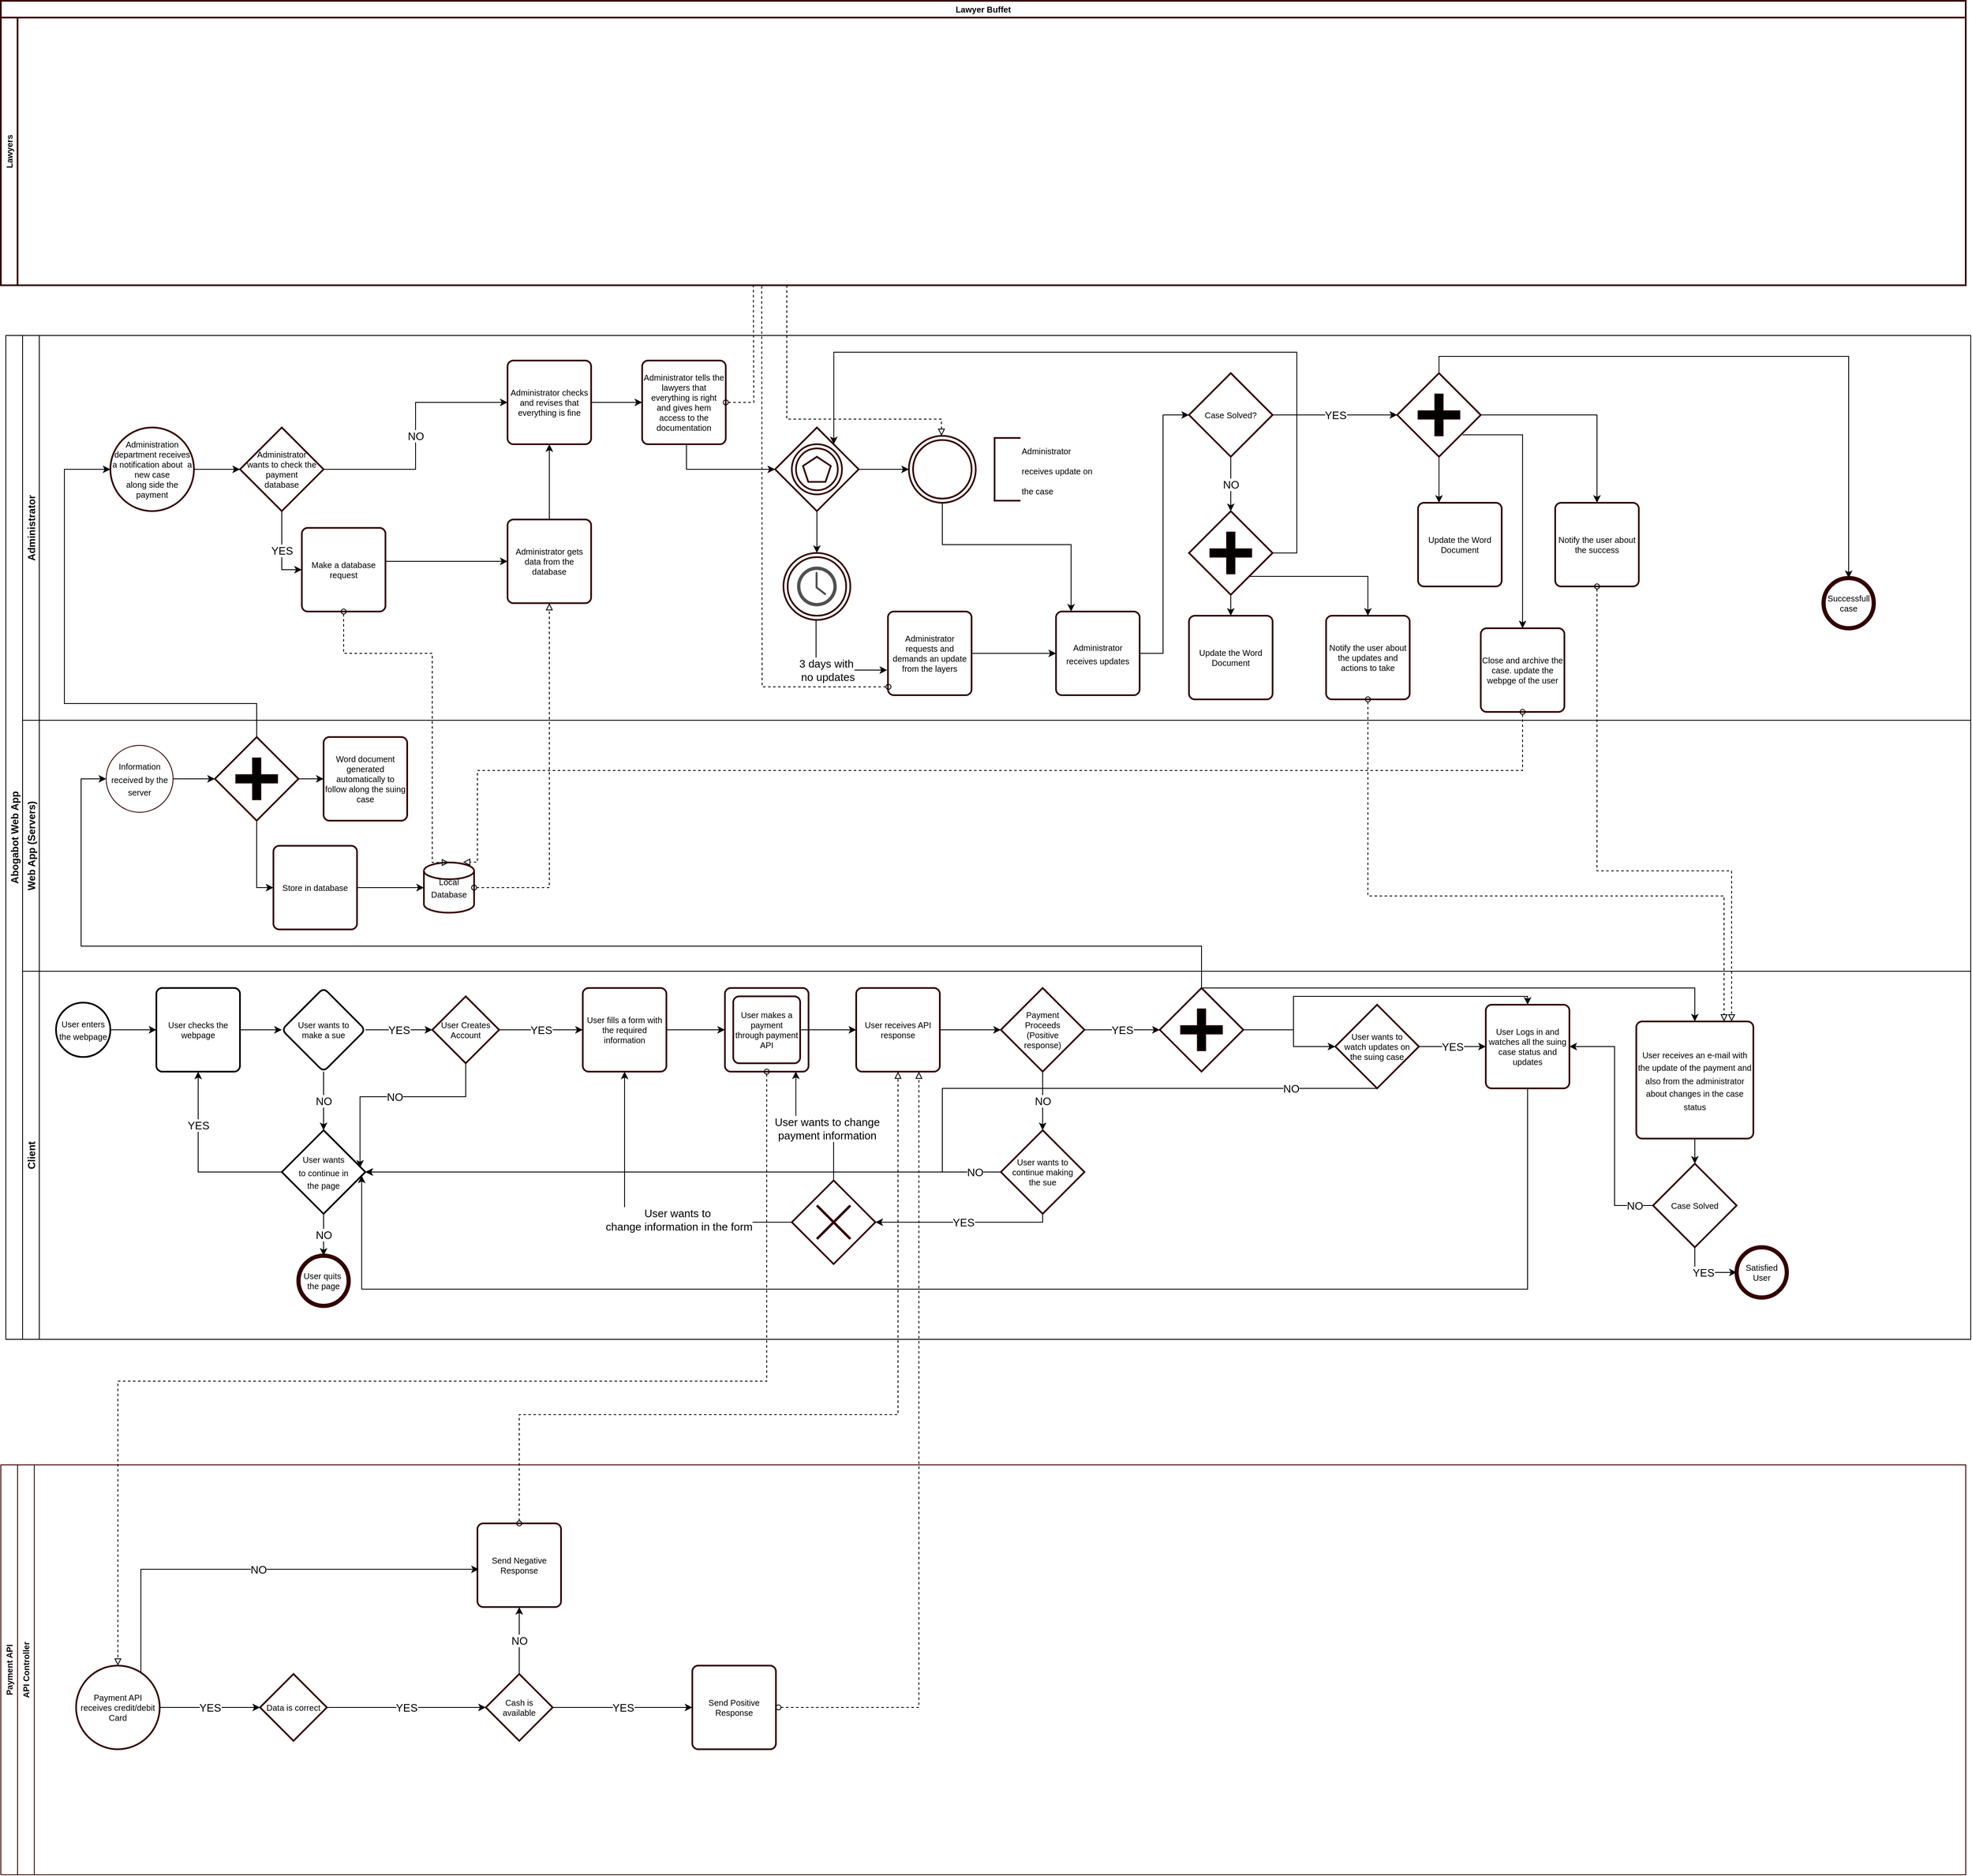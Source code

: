 <mxfile version="20.4.0" type="device"><diagram id="C5o0iQUwjPp1crWo1nNV" name="Page-1"><mxGraphModel dx="528" dy="1431" grid="1" gridSize="10" guides="1" tooltips="1" connect="1" arrows="1" fold="1" page="1" pageScale="1" pageWidth="827" pageHeight="1169" background="none" math="0" shadow="0"><root><mxCell id="0"/><mxCell id="1" parent="0"/><mxCell id="RI_iiaxsXl1kzVI-nG1y-5" value="Abogabot Web App" style="swimlane;childLayout=stackLayout;resizeParent=1;resizeParentMax=0;horizontal=0;startSize=20;horizontalStack=0;" vertex="1" parent="1"><mxGeometry x="66" y="-200" width="2350" height="1200" as="geometry"/></mxCell><mxCell id="RI_iiaxsXl1kzVI-nG1y-6" value="Administrator" style="swimlane;startSize=20;horizontal=0;" vertex="1" parent="RI_iiaxsXl1kzVI-nG1y-5"><mxGeometry x="20" width="2330" height="460" as="geometry"/></mxCell><mxCell id="RI_iiaxsXl1kzVI-nG1y-127" value="Administration department receives a notification about&amp;nbsp; a new case&lt;br&gt;along side the payment" style="strokeWidth=2;html=1;shape=mxgraph.flowchart.start_2;whiteSpace=wrap;labelBackgroundColor=none;labelBorderColor=none;strokeColor=#330000;fontSize=10;fillColor=none;gradientColor=none;" vertex="1" parent="RI_iiaxsXl1kzVI-nG1y-6"><mxGeometry x="105" y="110" width="100" height="100" as="geometry"/></mxCell><mxCell id="RI_iiaxsXl1kzVI-nG1y-133" value="Administrator &lt;br&gt;wants to check the payment &lt;br&gt;database" style="strokeWidth=2;html=1;shape=mxgraph.flowchart.decision;whiteSpace=wrap;labelBackgroundColor=none;labelBorderColor=none;strokeColor=#330000;fontSize=10;fillColor=none;gradientColor=none;" vertex="1" parent="RI_iiaxsXl1kzVI-nG1y-6"><mxGeometry x="260" y="110" width="100" height="100" as="geometry"/></mxCell><mxCell id="RI_iiaxsXl1kzVI-nG1y-132" style="edgeStyle=orthogonalEdgeStyle;rounded=0;orthogonalLoop=1;jettySize=auto;html=1;exitX=1;exitY=0.5;exitDx=0;exitDy=0;exitPerimeter=0;labelBackgroundColor=default;fontSize=10;startArrow=none;startFill=0;endArrow=classic;endFill=1;" edge="1" parent="RI_iiaxsXl1kzVI-nG1y-6" source="RI_iiaxsXl1kzVI-nG1y-127" target="RI_iiaxsXl1kzVI-nG1y-133"><mxGeometry relative="1" as="geometry"><mxPoint x="300" y="160" as="targetPoint"/></mxGeometry></mxCell><mxCell id="RI_iiaxsXl1kzVI-nG1y-138" value="Make a database request" style="rounded=1;whiteSpace=wrap;html=1;absoluteArcSize=1;arcSize=14;strokeWidth=2;labelBackgroundColor=none;labelBorderColor=none;strokeColor=#330000;fontSize=10;fillColor=none;gradientColor=none;" vertex="1" parent="RI_iiaxsXl1kzVI-nG1y-6"><mxGeometry x="334" y="230" width="100" height="100" as="geometry"/></mxCell><mxCell id="RI_iiaxsXl1kzVI-nG1y-135" value="&lt;font style=&quot;font-size: 13px;&quot;&gt;YES&lt;/font&gt;" style="edgeStyle=orthogonalEdgeStyle;rounded=0;orthogonalLoop=1;jettySize=auto;html=1;labelBackgroundColor=default;fontSize=10;startArrow=none;startFill=0;endArrow=classic;endFill=1;exitX=0.5;exitY=1;exitDx=0;exitDy=0;exitPerimeter=0;" edge="1" parent="RI_iiaxsXl1kzVI-nG1y-6" source="RI_iiaxsXl1kzVI-nG1y-133" target="RI_iiaxsXl1kzVI-nG1y-138"><mxGeometry relative="1" as="geometry"><mxPoint x="420" y="740" as="sourcePoint"/><mxPoint x="310" y="270" as="targetPoint"/><Array as="points"><mxPoint x="310" y="280"/></Array><mxPoint as="offset"/></mxGeometry></mxCell><mxCell id="RI_iiaxsXl1kzVI-nG1y-147" style="edgeStyle=orthogonalEdgeStyle;rounded=0;orthogonalLoop=1;jettySize=auto;html=1;entryX=0.5;entryY=1;entryDx=0;entryDy=0;labelBackgroundColor=default;fontSize=10;startArrow=none;startFill=0;endArrow=classic;endFill=1;" edge="1" parent="RI_iiaxsXl1kzVI-nG1y-6" source="RI_iiaxsXl1kzVI-nG1y-143" target="RI_iiaxsXl1kzVI-nG1y-146"><mxGeometry relative="1" as="geometry"/></mxCell><mxCell id="RI_iiaxsXl1kzVI-nG1y-143" value="Administrator gets data from the database" style="rounded=1;whiteSpace=wrap;html=1;absoluteArcSize=1;arcSize=14;strokeWidth=2;labelBackgroundColor=none;labelBorderColor=none;strokeColor=#330000;fontSize=10;fillColor=none;gradientColor=none;" vertex="1" parent="RI_iiaxsXl1kzVI-nG1y-6"><mxGeometry x="580" y="220" width="100" height="100" as="geometry"/></mxCell><mxCell id="RI_iiaxsXl1kzVI-nG1y-141" style="edgeStyle=orthogonalEdgeStyle;rounded=0;orthogonalLoop=1;jettySize=auto;html=1;labelBackgroundColor=default;fontSize=10;startArrow=none;startFill=0;endArrow=classic;endFill=1;entryX=0;entryY=0.5;entryDx=0;entryDy=0;" edge="1" parent="RI_iiaxsXl1kzVI-nG1y-6" source="RI_iiaxsXl1kzVI-nG1y-138" target="RI_iiaxsXl1kzVI-nG1y-143"><mxGeometry relative="1" as="geometry"><mxPoint x="580" y="250" as="targetPoint"/><Array as="points"><mxPoint x="460" y="270"/><mxPoint x="460" y="270"/></Array></mxGeometry></mxCell><mxCell id="RI_iiaxsXl1kzVI-nG1y-146" value="Administrator checks and revises that everything is fine" style="rounded=1;whiteSpace=wrap;html=1;absoluteArcSize=1;arcSize=14;strokeWidth=2;labelBackgroundColor=none;labelBorderColor=none;strokeColor=#330000;fontSize=10;fillColor=none;gradientColor=none;" vertex="1" parent="RI_iiaxsXl1kzVI-nG1y-6"><mxGeometry x="580" y="30" width="100" height="100" as="geometry"/></mxCell><mxCell id="RI_iiaxsXl1kzVI-nG1y-145" value="&lt;span style=&quot;font-size: 13px;&quot;&gt;NO&lt;/span&gt;" style="edgeStyle=orthogonalEdgeStyle;rounded=0;orthogonalLoop=1;jettySize=auto;html=1;fontSize=10;exitX=1;exitY=0.5;exitDx=0;exitDy=0;exitPerimeter=0;" edge="1" parent="RI_iiaxsXl1kzVI-nG1y-6" source="RI_iiaxsXl1kzVI-nG1y-133" target="RI_iiaxsXl1kzVI-nG1y-146"><mxGeometry relative="1" as="geometry"><mxPoint x="480" y="80" as="targetPoint"/><mxPoint x="560" y="410" as="sourcePoint"/><Array as="points"/></mxGeometry></mxCell><mxCell id="RI_iiaxsXl1kzVI-nG1y-159" value="" style="strokeWidth=2;html=1;shape=mxgraph.flowchart.decision;whiteSpace=wrap;labelBackgroundColor=none;labelBorderColor=none;strokeColor=#330000;fontSize=10;fillColor=none;gradientColor=none;" vertex="1" parent="RI_iiaxsXl1kzVI-nG1y-6"><mxGeometry x="900" y="110" width="100" height="100" as="geometry"/></mxCell><mxCell id="RI_iiaxsXl1kzVI-nG1y-167" value="" style="ellipse;shape=doubleEllipse;whiteSpace=wrap;html=1;aspect=fixed;labelBackgroundColor=none;labelBorderColor=none;strokeColor=#330000;strokeWidth=2;fontSize=10;fillColor=none;gradientColor=none;" vertex="1" parent="RI_iiaxsXl1kzVI-nG1y-6"><mxGeometry x="1060" y="120" width="80" height="80" as="geometry"/></mxCell><mxCell id="RI_iiaxsXl1kzVI-nG1y-168" value="" style="ellipse;shape=doubleEllipse;whiteSpace=wrap;html=1;aspect=fixed;labelBackgroundColor=none;labelBorderColor=none;strokeColor=#330000;strokeWidth=2;fontSize=10;fillColor=none;gradientColor=none;" vertex="1" parent="RI_iiaxsXl1kzVI-nG1y-6"><mxGeometry x="920" y="130" width="60" height="60" as="geometry"/></mxCell><mxCell id="RI_iiaxsXl1kzVI-nG1y-165" value="" style="whiteSpace=wrap;html=1;shape=mxgraph.basic.pentagon;labelBackgroundColor=none;labelBorderColor=none;strokeColor=#330000;strokeWidth=2;fontSize=10;fillColor=none;gradientColor=none;" vertex="1" parent="RI_iiaxsXl1kzVI-nG1y-6"><mxGeometry x="933.33" y="145" width="33.33" height="30" as="geometry"/></mxCell><mxCell id="RI_iiaxsXl1kzVI-nG1y-169" value="&lt;span style=&quot;color: rgba(0, 0, 0, 0); font-family: monospace; font-size: 0px; text-align: start; background-color: rgb(248, 249, 250);&quot;&gt;%3CmxGraphModel%3E%3Croot%3E%3CmxCell%20id%3D%220%22%2F%3E%3CmxCell%20id%3D%221%22%20parent%3D%220%22%2F%3E%3CmxCell%20id%3D%222%22%20style%3D%22edgeStyle%3DorthogonalEdgeStyle%3Brounded%3D0%3BorthogonalLoop%3D1%3BjettySize%3Dauto%3Bhtml%3D1%3Bdashed%3D1%3BlabelBackgroundColor%3Ddefault%3BfontSize%3D10%3BstartArrow%3Doval%3BstartFill%3D0%3BendArrow%3Dblock%3BendFill%3D0%3BentryX%3D0.5%3BentryY%3D1%3BentryDx%3D0%3BentryDy%3D0%3B%22%20edge%3D%221%22%20parent%3D%221%22%3E%3CmxGeometry%20relative%3D%221%22%20as%3D%22geometry%22%3E%3CmxPoint%20x%3D%22710%22%20y%3D%22140%22%20as%3D%22targetPoint%22%2F%3E%3CmxPoint%20x%3D%22620%22%20y%3D%22480%22%20as%3D%22sourcePoint%22%2F%3E%3C%2FmxGeometry%3E%3C%2FmxCell%3E%3C%2Froot%3E%3C%2FmxGraphModel%3E&lt;/span&gt;&lt;span style=&quot;color: rgba(0, 0, 0, 0); font-family: monospace; font-size: 0px; text-align: start; background-color: rgb(248, 249, 250);&quot;&gt;%3CmxGraphModel%3E%3Croot%3E%3CmxCell%20id%3D%220%22%2F%3E%3CmxCell%20id%3D%221%22%20parent%3D%220%22%2F%3E%3CmxCell%20id%3D%222%22%20style%3D%22edgeStyle%3DorthogonalEdgeStyle%3Brounded%3D0%3BorthogonalLoop%3D1%3BjettySize%3Dauto%3Bhtml%3D1%3Bdashed%3D1%3BlabelBackgroundColor%3Ddefault%3BfontSize%3D10%3BstartArrow%3Doval%3BstartFill%3D0%3BendArrow%3Dblock%3BendFill%3D0%3BentryX%3D0.5%3BentryY%3D1%3BentryDx%3D0%3BentryDy%3D0%3B%22%20edge%3D%221%22%20parent%3D%221%22%3E%3CmxGeometry%20relative%3D%221%22%20as%3D%22geometry%22%3E%3CmxPoint%20x%3D%22710%22%20y%3D%22140%22%20as%3D%22targetPoint%22%2F%3E%3CmxPoint%20x%3D%22620%22%20y%3D%22480%22%20as%3D%22sourcePoint%22%2F%3E%3C%2FmxGeometry%3E%3C%2FmxCell%3E%3C%2Froot%3E%3C%2FmxGraphModel%3E&lt;/span&gt;" style="shape=image;html=1;verticalAlign=top;verticalLabelPosition=bottom;labelBackgroundColor=#ffffff;imageAspect=0;aspect=fixed;image=https://cdn2.iconfinder.com/data/icons/user-interface-169/32/mail-128.png;labelBorderColor=none;strokeColor=#330000;strokeWidth=1;fontSize=10;fillColor=#FFFFFF;gradientColor=none;" vertex="1" parent="RI_iiaxsXl1kzVI-nG1y-6"><mxGeometry x="1075" y="135" width="50" height="50" as="geometry"/></mxCell><mxCell id="RI_iiaxsXl1kzVI-nG1y-171" value="" style="shape=partialRectangle;whiteSpace=wrap;html=1;bottom=1;right=1;left=1;top=0;fillColor=none;routingCenterX=-0.5;labelBackgroundColor=none;labelBorderColor=none;strokeColor=#330000;strokeWidth=2;fontSize=10;rotation=90;" vertex="1" parent="RI_iiaxsXl1kzVI-nG1y-6"><mxGeometry x="1140" y="145" width="75" height="30" as="geometry"/></mxCell><mxCell id="RI_iiaxsXl1kzVI-nG1y-174" value="&lt;h1&gt;&lt;span style=&quot;font-size: 10px; font-weight: 400; line-height: 0.4;&quot;&gt;Administrator receives update on the case&lt;/span&gt;&lt;/h1&gt;" style="text;html=1;strokeColor=none;fillColor=none;spacing=5;spacingTop=-20;whiteSpace=wrap;overflow=hidden;rounded=0;labelBackgroundColor=none;labelBorderColor=none;strokeWidth=0;fontSize=10;align=left;" vertex="1" parent="RI_iiaxsXl1kzVI-nG1y-6"><mxGeometry x="1190" y="120" width="100" height="90" as="geometry"/></mxCell><mxCell id="RI_iiaxsXl1kzVI-nG1y-177" value="" style="shape=image;html=1;verticalAlign=top;verticalLabelPosition=bottom;labelBackgroundColor=#ffffff;imageAspect=0;aspect=fixed;image=https://cdn4.iconfinder.com/data/icons/essentials-73/24/001_-_Envelope-128.png;labelBorderColor=none;strokeColor=#330000;strokeWidth=1;fontSize=10;fillColor=#FFFFFF;gradientColor=none;" vertex="1" parent="RI_iiaxsXl1kzVI-nG1y-6"><mxGeometry x="1045" y="330" width="30" height="30" as="geometry"/></mxCell><mxCell id="RI_iiaxsXl1kzVI-nG1y-184" value="Administrator requests and demands an update from the layers" style="rounded=1;whiteSpace=wrap;html=1;absoluteArcSize=1;arcSize=14;strokeWidth=2;labelBackgroundColor=none;labelBorderColor=none;strokeColor=#330000;fontSize=10;fillColor=none;gradientColor=none;" vertex="1" parent="RI_iiaxsXl1kzVI-nG1y-6"><mxGeometry x="1035" y="330" width="100" height="100" as="geometry"/></mxCell><mxCell id="RI_iiaxsXl1kzVI-nG1y-191" style="edgeStyle=orthogonalEdgeStyle;rounded=0;orthogonalLoop=1;jettySize=auto;html=1;labelBackgroundColor=default;fontSize=10;startArrow=none;startFill=0;endArrow=classic;endFill=1;" edge="1" parent="RI_iiaxsXl1kzVI-nG1y-6" source="RI_iiaxsXl1kzVI-nG1y-189" target="RI_iiaxsXl1kzVI-nG1y-190"><mxGeometry relative="1" as="geometry"><Array as="points"><mxPoint x="1364" y="380"/><mxPoint x="1364" y="95"/></Array></mxGeometry></mxCell><mxCell id="RI_iiaxsXl1kzVI-nG1y-189" value="&lt;font style=&quot;font-size: 10px;&quot;&gt;Administrator receives updates&lt;/font&gt;" style="rounded=1;whiteSpace=wrap;html=1;absoluteArcSize=1;arcSize=14;strokeWidth=2;labelBackgroundColor=none;labelBorderColor=none;strokeColor=#330000;fontSize=13;fillColor=none;gradientColor=none;" vertex="1" parent="RI_iiaxsXl1kzVI-nG1y-6"><mxGeometry x="1236" y="330.0" width="100" height="100" as="geometry"/></mxCell><mxCell id="RI_iiaxsXl1kzVI-nG1y-188" style="edgeStyle=orthogonalEdgeStyle;rounded=0;orthogonalLoop=1;jettySize=auto;html=1;labelBackgroundColor=default;fontSize=13;startArrow=none;startFill=0;endArrow=classic;endFill=1;" edge="1" parent="RI_iiaxsXl1kzVI-nG1y-6" source="RI_iiaxsXl1kzVI-nG1y-184" target="RI_iiaxsXl1kzVI-nG1y-189"><mxGeometry relative="1" as="geometry"><mxPoint x="1225" y="380.0" as="targetPoint"/></mxGeometry></mxCell><mxCell id="RI_iiaxsXl1kzVI-nG1y-187" style="edgeStyle=orthogonalEdgeStyle;rounded=0;orthogonalLoop=1;jettySize=auto;html=1;labelBackgroundColor=default;fontSize=13;startArrow=none;startFill=0;endArrow=classic;endFill=1;" edge="1" parent="RI_iiaxsXl1kzVI-nG1y-6" source="RI_iiaxsXl1kzVI-nG1y-167"><mxGeometry relative="1" as="geometry"><mxPoint x="1254" y="330" as="targetPoint"/><Array as="points"><mxPoint x="1100" y="250"/><mxPoint x="1254" y="250"/><mxPoint x="1254" y="330"/></Array></mxGeometry></mxCell><mxCell id="RI_iiaxsXl1kzVI-nG1y-190" value="Case Solved?" style="strokeWidth=2;html=1;shape=mxgraph.flowchart.decision;whiteSpace=wrap;labelBackgroundColor=none;labelBorderColor=none;strokeColor=#330000;fontSize=10;fillColor=none;gradientColor=none;" vertex="1" parent="RI_iiaxsXl1kzVI-nG1y-6"><mxGeometry x="1395" y="45" width="100" height="100" as="geometry"/></mxCell><mxCell id="RI_iiaxsXl1kzVI-nG1y-200" style="edgeStyle=orthogonalEdgeStyle;rounded=0;orthogonalLoop=1;jettySize=auto;html=1;entryX=0.5;entryY=0;entryDx=0;entryDy=0;labelBackgroundColor=default;fontSize=10;startArrow=none;startFill=0;endArrow=classic;endFill=1;exitX=0.691;exitY=0.797;exitDx=0;exitDy=0;exitPerimeter=0;" edge="1" parent="RI_iiaxsXl1kzVI-nG1y-6" source="RI_iiaxsXl1kzVI-nG1y-198" target="RI_iiaxsXl1kzVI-nG1y-194"><mxGeometry relative="1" as="geometry"><mxPoint x="1645" y="395" as="sourcePoint"/><Array as="points"><mxPoint x="1464" y="288"/><mxPoint x="1609" y="288"/></Array></mxGeometry></mxCell><mxCell id="RI_iiaxsXl1kzVI-nG1y-194" value="Notify the user about the updates and actions to take" style="rounded=1;whiteSpace=wrap;html=1;absoluteArcSize=1;arcSize=14;strokeWidth=2;labelBackgroundColor=none;labelBorderColor=none;strokeColor=#330000;fontSize=10;fillColor=none;gradientColor=none;" vertex="1" parent="RI_iiaxsXl1kzVI-nG1y-6"><mxGeometry x="1559" y="335" width="100" height="100" as="geometry"/></mxCell><mxCell id="RI_iiaxsXl1kzVI-nG1y-193" value="&lt;font style=&quot;font-size: 13px;&quot;&gt;NO&lt;/font&gt;" style="edgeStyle=orthogonalEdgeStyle;rounded=0;orthogonalLoop=1;jettySize=auto;html=1;fontSize=10;exitX=0.5;exitY=1;exitDx=0;exitDy=0;exitPerimeter=0;entryX=0.5;entryY=0;entryDx=0;entryDy=0;entryPerimeter=0;" edge="1" parent="RI_iiaxsXl1kzVI-nG1y-6" source="RI_iiaxsXl1kzVI-nG1y-190" target="RI_iiaxsXl1kzVI-nG1y-198"><mxGeometry relative="1" as="geometry"><mxPoint x="1544" y="230" as="targetPoint"/><mxPoint x="1604" y="620" as="sourcePoint"/><Array as="points"/></mxGeometry></mxCell><mxCell id="RI_iiaxsXl1kzVI-nG1y-195" style="edgeStyle=orthogonalEdgeStyle;rounded=0;orthogonalLoop=1;jettySize=auto;html=1;labelBackgroundColor=default;fontSize=10;startArrow=none;startFill=0;endArrow=classic;endFill=1;entryX=0.702;entryY=0.2;entryDx=0;entryDy=0;entryPerimeter=0;exitX=1;exitY=0.5;exitDx=0;exitDy=0;exitPerimeter=0;" edge="1" parent="RI_iiaxsXl1kzVI-nG1y-6" source="RI_iiaxsXl1kzVI-nG1y-198" target="RI_iiaxsXl1kzVI-nG1y-159"><mxGeometry relative="1" as="geometry"><mxPoint x="1674.0" as="targetPoint"/><Array as="points"><mxPoint x="1524" y="260"/><mxPoint x="1524" y="20"/><mxPoint x="970" y="20"/></Array></mxGeometry></mxCell><mxCell id="RI_iiaxsXl1kzVI-nG1y-196" value="" style="shape=image;html=1;verticalAlign=top;verticalLabelPosition=bottom;labelBackgroundColor=#ffffff;imageAspect=0;aspect=fixed;image=https://cdn4.iconfinder.com/data/icons/essentials-73/24/001_-_Envelope-128.png;labelBorderColor=none;strokeColor=#330000;strokeWidth=1;fontSize=10;fillColor=#FFFFFF;gradientColor=none;" vertex="1" parent="RI_iiaxsXl1kzVI-nG1y-6"><mxGeometry x="1568" y="335" width="30" height="30" as="geometry"/></mxCell><mxCell id="RI_iiaxsXl1kzVI-nG1y-210" style="edgeStyle=orthogonalEdgeStyle;rounded=0;orthogonalLoop=1;jettySize=auto;html=1;exitX=0.5;exitY=1;exitDx=0;exitDy=0;exitPerimeter=0;entryX=0.5;entryY=0;entryDx=0;entryDy=0;labelBackgroundColor=default;fontSize=10;startArrow=none;startFill=0;endArrow=classic;endFill=1;" edge="1" parent="RI_iiaxsXl1kzVI-nG1y-6" source="RI_iiaxsXl1kzVI-nG1y-198" target="RI_iiaxsXl1kzVI-nG1y-209"><mxGeometry relative="1" as="geometry"/></mxCell><mxCell id="RI_iiaxsXl1kzVI-nG1y-198" value="" style="strokeWidth=2;html=1;shape=mxgraph.flowchart.decision;whiteSpace=wrap;labelBackgroundColor=none;labelBorderColor=none;strokeColor=#330000;fontSize=10;fillColor=#FFFFFF;gradientColor=none;" vertex="1" parent="RI_iiaxsXl1kzVI-nG1y-6"><mxGeometry x="1395" y="210" width="100" height="100" as="geometry"/></mxCell><mxCell id="RI_iiaxsXl1kzVI-nG1y-199" value="" style="shape=cross;whiteSpace=wrap;html=1;labelBackgroundColor=none;labelBorderColor=none;strokeColor=#330000;strokeWidth=1;fontSize=10;fillColor=#000000;gradientColor=none;" vertex="1" parent="RI_iiaxsXl1kzVI-nG1y-6"><mxGeometry x="1420" y="235" width="50" height="50" as="geometry"/></mxCell><mxCell id="RI_iiaxsXl1kzVI-nG1y-209" value="Update the Word Document" style="rounded=1;whiteSpace=wrap;html=1;absoluteArcSize=1;arcSize=14;strokeWidth=2;labelBackgroundColor=none;labelBorderColor=none;strokeColor=#330000;fontSize=10;fillColor=none;gradientColor=none;" vertex="1" parent="RI_iiaxsXl1kzVI-nG1y-6"><mxGeometry x="1395" y="335" width="100" height="100" as="geometry"/></mxCell><mxCell id="RI_iiaxsXl1kzVI-nG1y-216" style="edgeStyle=orthogonalEdgeStyle;rounded=0;orthogonalLoop=1;jettySize=auto;html=1;entryX=0.25;entryY=0;entryDx=0;entryDy=0;labelBackgroundColor=default;fontSize=10;startArrow=none;startFill=0;endArrow=classic;endFill=1;" edge="1" parent="RI_iiaxsXl1kzVI-nG1y-6" source="RI_iiaxsXl1kzVI-nG1y-211" target="RI_iiaxsXl1kzVI-nG1y-215"><mxGeometry relative="1" as="geometry"/></mxCell><mxCell id="RI_iiaxsXl1kzVI-nG1y-217" style="edgeStyle=orthogonalEdgeStyle;rounded=0;orthogonalLoop=1;jettySize=auto;html=1;labelBackgroundColor=default;fontSize=10;startArrow=none;startFill=0;endArrow=classic;endFill=1;" edge="1" parent="RI_iiaxsXl1kzVI-nG1y-6" source="RI_iiaxsXl1kzVI-nG1y-211" target="RI_iiaxsXl1kzVI-nG1y-213"><mxGeometry relative="1" as="geometry"/></mxCell><mxCell id="RI_iiaxsXl1kzVI-nG1y-211" value="" style="strokeWidth=2;html=1;shape=mxgraph.flowchart.decision;whiteSpace=wrap;labelBackgroundColor=none;labelBorderColor=none;strokeColor=#330000;fontSize=10;fillColor=#FFFFFF;gradientColor=none;" vertex="1" parent="RI_iiaxsXl1kzVI-nG1y-6"><mxGeometry x="1644" y="45" width="100" height="100" as="geometry"/></mxCell><mxCell id="RI_iiaxsXl1kzVI-nG1y-212" value="" style="shape=cross;whiteSpace=wrap;html=1;labelBackgroundColor=none;labelBorderColor=none;strokeColor=#330000;strokeWidth=1;fontSize=10;fillColor=#000000;gradientColor=none;" vertex="1" parent="RI_iiaxsXl1kzVI-nG1y-6"><mxGeometry x="1669" y="70" width="50" height="50" as="geometry"/></mxCell><mxCell id="RI_iiaxsXl1kzVI-nG1y-192" value="&lt;font style=&quot;font-size: 13px;&quot;&gt;YES&lt;/font&gt;" style="edgeStyle=orthogonalEdgeStyle;rounded=0;orthogonalLoop=1;jettySize=auto;html=1;labelBackgroundColor=default;fontSize=10;startArrow=none;startFill=0;endArrow=classic;endFill=1;exitX=1;exitY=0.5;exitDx=0;exitDy=0;exitPerimeter=0;entryX=0;entryY=0.5;entryDx=0;entryDy=0;entryPerimeter=0;" edge="1" parent="RI_iiaxsXl1kzVI-nG1y-6" source="RI_iiaxsXl1kzVI-nG1y-190" target="RI_iiaxsXl1kzVI-nG1y-211"><mxGeometry relative="1" as="geometry"><mxPoint x="1594" y="115" as="targetPoint"/><mxPoint x="1524" y="510" as="sourcePoint"/><Array as="points"><mxPoint x="1554" y="95"/><mxPoint x="1554" y="95"/></Array></mxGeometry></mxCell><mxCell id="RI_iiaxsXl1kzVI-nG1y-213" value="Notify the user about the success" style="rounded=1;whiteSpace=wrap;html=1;absoluteArcSize=1;arcSize=14;strokeWidth=2;labelBackgroundColor=none;labelBorderColor=none;strokeColor=#330000;fontSize=10;fillColor=none;gradientColor=none;" vertex="1" parent="RI_iiaxsXl1kzVI-nG1y-6"><mxGeometry x="1833" y="200" width="100" height="100" as="geometry"/></mxCell><mxCell id="RI_iiaxsXl1kzVI-nG1y-214" value="" style="shape=image;html=1;verticalAlign=top;verticalLabelPosition=bottom;labelBackgroundColor=#ffffff;imageAspect=0;aspect=fixed;image=https://cdn4.iconfinder.com/data/icons/essentials-73/24/001_-_Envelope-128.png;labelBorderColor=none;strokeColor=#330000;strokeWidth=1;fontSize=10;fillColor=#FFFFFF;gradientColor=none;" vertex="1" parent="RI_iiaxsXl1kzVI-nG1y-6"><mxGeometry x="1842" y="200" width="30" height="30" as="geometry"/></mxCell><mxCell id="RI_iiaxsXl1kzVI-nG1y-215" value="Update the Word Document" style="rounded=1;whiteSpace=wrap;html=1;absoluteArcSize=1;arcSize=14;strokeWidth=2;labelBackgroundColor=none;labelBorderColor=none;strokeColor=#330000;fontSize=10;fillColor=none;gradientColor=none;" vertex="1" parent="RI_iiaxsXl1kzVI-nG1y-6"><mxGeometry x="1669" y="200" width="100" height="100" as="geometry"/></mxCell><mxCell id="RI_iiaxsXl1kzVI-nG1y-220" value="Close and archive the case. update the webpge of the user" style="rounded=1;whiteSpace=wrap;html=1;absoluteArcSize=1;arcSize=14;strokeWidth=2;labelBackgroundColor=none;labelBorderColor=none;strokeColor=#330000;fontSize=10;fillColor=none;gradientColor=none;" vertex="1" parent="RI_iiaxsXl1kzVI-nG1y-6"><mxGeometry x="1744" y="350" width="100" height="100" as="geometry"/></mxCell><mxCell id="RI_iiaxsXl1kzVI-nG1y-219" style="edgeStyle=orthogonalEdgeStyle;rounded=0;orthogonalLoop=1;jettySize=auto;html=1;labelBackgroundColor=default;fontSize=10;startArrow=none;startFill=0;endArrow=classic;endFill=1;exitX=0.782;exitY=0.738;exitDx=0;exitDy=0;exitPerimeter=0;entryX=0.5;entryY=0;entryDx=0;entryDy=0;" edge="1" parent="RI_iiaxsXl1kzVI-nG1y-6" source="RI_iiaxsXl1kzVI-nG1y-211" target="RI_iiaxsXl1kzVI-nG1y-220"><mxGeometry relative="1" as="geometry"><mxPoint x="1794" y="340" as="targetPoint"/><Array as="points"><mxPoint x="1794" y="119"/></Array></mxGeometry></mxCell><mxCell id="RI_iiaxsXl1kzVI-nG1y-224" value="Successfull case" style="strokeWidth=5;html=1;shape=mxgraph.flowchart.start_2;whiteSpace=wrap;labelBackgroundColor=none;labelBorderColor=none;strokeColor=#330000;fontSize=10;fillColor=#FFFFFF;" vertex="1" parent="RI_iiaxsXl1kzVI-nG1y-6"><mxGeometry x="2154" y="290" width="60" height="60" as="geometry"/></mxCell><mxCell id="RI_iiaxsXl1kzVI-nG1y-223" style="edgeStyle=orthogonalEdgeStyle;rounded=0;orthogonalLoop=1;jettySize=auto;html=1;exitX=0.5;exitY=0;exitDx=0;exitDy=0;exitPerimeter=0;labelBackgroundColor=default;fontSize=10;startArrow=none;startFill=0;endArrow=classic;endFill=1;entryX=0.5;entryY=0;entryDx=0;entryDy=0;entryPerimeter=0;" edge="1" parent="RI_iiaxsXl1kzVI-nG1y-6" source="RI_iiaxsXl1kzVI-nG1y-211" target="RI_iiaxsXl1kzVI-nG1y-224"><mxGeometry relative="1" as="geometry"><mxPoint x="2184.0" y="280" as="targetPoint"/></mxGeometry></mxCell><mxCell id="RI_iiaxsXl1kzVI-nG1y-166" style="edgeStyle=orthogonalEdgeStyle;rounded=0;orthogonalLoop=1;jettySize=auto;html=1;labelBackgroundColor=default;fontSize=10;startArrow=none;startFill=0;endArrow=classic;endFill=1;entryX=0;entryY=0.5;entryDx=0;entryDy=0;" edge="1" parent="RI_iiaxsXl1kzVI-nG1y-6" source="RI_iiaxsXl1kzVI-nG1y-159" target="RI_iiaxsXl1kzVI-nG1y-167"><mxGeometry relative="1" as="geometry"><mxPoint x="1054" y="180" as="targetPoint"/></mxGeometry></mxCell><mxCell id="RI_iiaxsXl1kzVI-nG1y-155" value="Administrator tells the lawyers that everything is right &lt;br&gt;and gives hem access to the documentation" style="rounded=1;whiteSpace=wrap;html=1;absoluteArcSize=1;arcSize=14;strokeWidth=2;labelBackgroundColor=none;labelBorderColor=none;strokeColor=#330000;fontSize=10;fillColor=none;gradientColor=none;" vertex="1" parent="RI_iiaxsXl1kzVI-nG1y-6"><mxGeometry x="741" y="30" width="100" height="100" as="geometry"/></mxCell><mxCell id="RI_iiaxsXl1kzVI-nG1y-154" style="edgeStyle=orthogonalEdgeStyle;rounded=0;orthogonalLoop=1;jettySize=auto;html=1;labelBackgroundColor=default;fontSize=10;startArrow=none;startFill=0;endArrow=classic;endFill=1;" edge="1" parent="RI_iiaxsXl1kzVI-nG1y-6" source="RI_iiaxsXl1kzVI-nG1y-146" target="RI_iiaxsXl1kzVI-nG1y-155"><mxGeometry relative="1" as="geometry"><mxPoint x="794" y="100" as="targetPoint"/></mxGeometry></mxCell><mxCell id="RI_iiaxsXl1kzVI-nG1y-157" style="edgeStyle=orthogonalEdgeStyle;rounded=0;orthogonalLoop=1;jettySize=auto;html=1;labelBackgroundColor=default;fontSize=10;startArrow=none;startFill=0;endArrow=classic;endFill=1;entryX=0;entryY=0.5;entryDx=0;entryDy=0;entryPerimeter=0;" edge="1" parent="RI_iiaxsXl1kzVI-nG1y-6" source="RI_iiaxsXl1kzVI-nG1y-155" target="RI_iiaxsXl1kzVI-nG1y-159"><mxGeometry relative="1" as="geometry"><mxPoint x="894" y="180" as="targetPoint"/><Array as="points"><mxPoint x="794" y="160"/></Array></mxGeometry></mxCell><mxCell id="RI_iiaxsXl1kzVI-nG1y-176" value="" style="ellipse;shape=doubleEllipse;whiteSpace=wrap;html=1;aspect=fixed;labelBackgroundColor=none;labelBorderColor=none;strokeColor=#330000;strokeWidth=2;fontSize=10;fillColor=none;gradientColor=none;" vertex="1" parent="RI_iiaxsXl1kzVI-nG1y-6"><mxGeometry x="910" y="260.0" width="80" height="80" as="geometry"/></mxCell><mxCell id="RI_iiaxsXl1kzVI-nG1y-182" value="" style="sketch=0;pointerEvents=1;shadow=0;dashed=0;html=1;strokeColor=none;fillColor=#505050;labelPosition=center;verticalLabelPosition=bottom;verticalAlign=top;outlineConnect=0;align=center;shape=mxgraph.office.concepts.clock;labelBackgroundColor=none;labelBorderColor=none;strokeWidth=2;fontSize=10;" vertex="1" parent="RI_iiaxsXl1kzVI-nG1y-6"><mxGeometry x="926.25" y="276.25" width="47.5" height="47.5" as="geometry"/></mxCell><mxCell id="RI_iiaxsXl1kzVI-nG1y-175" style="edgeStyle=orthogonalEdgeStyle;rounded=0;orthogonalLoop=1;jettySize=auto;html=1;labelBackgroundColor=default;fontSize=10;startArrow=none;startFill=0;endArrow=classic;endFill=1;" edge="1" parent="RI_iiaxsXl1kzVI-nG1y-6" source="RI_iiaxsXl1kzVI-nG1y-159" target="RI_iiaxsXl1kzVI-nG1y-176"><mxGeometry relative="1" as="geometry"><mxPoint x="949" y="300.0" as="targetPoint"/></mxGeometry></mxCell><mxCell id="RI_iiaxsXl1kzVI-nG1y-7" value="Web App (Servers)" style="swimlane;startSize=20;horizontal=0;" vertex="1" parent="RI_iiaxsXl1kzVI-nG1y-5"><mxGeometry x="20" y="460" width="2330" height="300" as="geometry"/></mxCell><mxCell id="RI_iiaxsXl1kzVI-nG1y-90" style="edgeStyle=orthogonalEdgeStyle;rounded=0;orthogonalLoop=1;jettySize=auto;html=1;entryX=0;entryY=0.5;entryDx=0;entryDy=0;entryPerimeter=0;labelBackgroundColor=default;fontSize=12;startArrow=none;startFill=0;endArrow=classic;endFill=1;" edge="1" parent="RI_iiaxsXl1kzVI-nG1y-7" source="RI_iiaxsXl1kzVI-nG1y-88" target="RI_iiaxsXl1kzVI-nG1y-91"><mxGeometry relative="1" as="geometry"/></mxCell><mxCell id="RI_iiaxsXl1kzVI-nG1y-88" value="&lt;font size=&quot;1&quot;&gt;Information received by the server&lt;/font&gt;" style="ellipse;whiteSpace=wrap;html=1;aspect=fixed;labelBackgroundColor=none;labelBorderColor=none;strokeColor=#330000;strokeWidth=1;fontSize=13;fillColor=#FFFFFF;gradientColor=none;" vertex="1" parent="RI_iiaxsXl1kzVI-nG1y-7"><mxGeometry x="100" y="30" width="80" height="80" as="geometry"/></mxCell><mxCell id="RI_iiaxsXl1kzVI-nG1y-89" value="&lt;font style=&quot;font-size: 10px;&quot;&gt;Local&lt;br&gt;Database&lt;/font&gt;" style="strokeWidth=2;html=1;shape=mxgraph.flowchart.database;whiteSpace=wrap;labelBackgroundColor=none;labelBorderColor=none;strokeColor=#330000;fontSize=12;fillColor=#FFFFFF;gradientColor=none;" vertex="1" parent="RI_iiaxsXl1kzVI-nG1y-7"><mxGeometry x="480" y="170" width="60" height="60" as="geometry"/></mxCell><mxCell id="RI_iiaxsXl1kzVI-nG1y-128" style="edgeStyle=orthogonalEdgeStyle;rounded=0;orthogonalLoop=1;jettySize=auto;html=1;exitX=0.5;exitY=1;exitDx=0;exitDy=0;exitPerimeter=0;entryX=0;entryY=0.5;entryDx=0;entryDy=0;labelBackgroundColor=default;fontSize=10;startArrow=none;startFill=0;endArrow=classic;endFill=1;" edge="1" parent="RI_iiaxsXl1kzVI-nG1y-7" source="RI_iiaxsXl1kzVI-nG1y-91" target="RI_iiaxsXl1kzVI-nG1y-136"><mxGeometry relative="1" as="geometry"/></mxCell><mxCell id="RI_iiaxsXl1kzVI-nG1y-131" style="edgeStyle=orthogonalEdgeStyle;rounded=0;orthogonalLoop=1;jettySize=auto;html=1;exitX=1;exitY=0.5;exitDx=0;exitDy=0;exitPerimeter=0;entryX=0;entryY=0.5;entryDx=0;entryDy=0;labelBackgroundColor=default;fontSize=10;startArrow=none;startFill=0;endArrow=classic;endFill=1;" edge="1" parent="RI_iiaxsXl1kzVI-nG1y-7" source="RI_iiaxsXl1kzVI-nG1y-91" target="RI_iiaxsXl1kzVI-nG1y-129"><mxGeometry relative="1" as="geometry"/></mxCell><mxCell id="RI_iiaxsXl1kzVI-nG1y-91" value="" style="strokeWidth=2;html=1;shape=mxgraph.flowchart.decision;whiteSpace=wrap;labelBackgroundColor=none;labelBorderColor=none;strokeColor=#330000;fontSize=10;fillColor=#FFFFFF;gradientColor=none;" vertex="1" parent="RI_iiaxsXl1kzVI-nG1y-7"><mxGeometry x="230" y="20" width="100" height="100" as="geometry"/></mxCell><mxCell id="RI_iiaxsXl1kzVI-nG1y-92" value="" style="shape=cross;whiteSpace=wrap;html=1;labelBackgroundColor=none;labelBorderColor=none;strokeColor=#330000;strokeWidth=1;fontSize=10;fillColor=#000000;gradientColor=none;" vertex="1" parent="RI_iiaxsXl1kzVI-nG1y-7"><mxGeometry x="255" y="45" width="50" height="50" as="geometry"/></mxCell><mxCell id="RI_iiaxsXl1kzVI-nG1y-129" value="Word document generated automatically to &lt;br&gt;follow along the suing case" style="rounded=1;whiteSpace=wrap;html=1;absoluteArcSize=1;arcSize=14;strokeWidth=2;labelBackgroundColor=none;labelBorderColor=none;strokeColor=#330000;fontSize=10;fillColor=none;gradientColor=none;" vertex="1" parent="RI_iiaxsXl1kzVI-nG1y-7"><mxGeometry x="360" y="20" width="100" height="100" as="geometry"/></mxCell><mxCell id="RI_iiaxsXl1kzVI-nG1y-139" style="edgeStyle=orthogonalEdgeStyle;rounded=0;orthogonalLoop=1;jettySize=auto;html=1;entryX=0;entryY=0.5;entryDx=0;entryDy=0;entryPerimeter=0;labelBackgroundColor=default;fontSize=10;startArrow=none;startFill=0;endArrow=classic;endFill=1;" edge="1" parent="RI_iiaxsXl1kzVI-nG1y-7" source="RI_iiaxsXl1kzVI-nG1y-136" target="RI_iiaxsXl1kzVI-nG1y-89"><mxGeometry relative="1" as="geometry"/></mxCell><mxCell id="RI_iiaxsXl1kzVI-nG1y-136" value="Store in database" style="rounded=1;whiteSpace=wrap;html=1;absoluteArcSize=1;arcSize=14;strokeWidth=2;labelBackgroundColor=none;labelBorderColor=none;strokeColor=#330000;fontSize=10;fillColor=none;gradientColor=none;" vertex="1" parent="RI_iiaxsXl1kzVI-nG1y-7"><mxGeometry x="300" y="150" width="100" height="100" as="geometry"/></mxCell><UserObject label="Client" id="RI_iiaxsXl1kzVI-nG1y-8"><mxCell style="swimlane;startSize=20;horizontal=0;swimlaneFillColor=none;gradientColor=none;" vertex="1" parent="RI_iiaxsXl1kzVI-nG1y-5"><mxGeometry x="20" y="760" width="2330" height="440" as="geometry"/></mxCell></UserObject><mxCell id="RI_iiaxsXl1kzVI-nG1y-9" value="&lt;font style=&quot;font-size: 10px;&quot;&gt;User enters the webpage&lt;/font&gt;" style="strokeWidth=2;html=1;shape=mxgraph.flowchart.start_2;whiteSpace=wrap;" vertex="1" parent="RI_iiaxsXl1kzVI-nG1y-8"><mxGeometry x="40" y="37.5" width="65" height="65" as="geometry"/></mxCell><mxCell id="RI_iiaxsXl1kzVI-nG1y-13" value="" style="edgeStyle=orthogonalEdgeStyle;rounded=0;orthogonalLoop=1;jettySize=auto;html=1;fontSize=10;" edge="1" parent="RI_iiaxsXl1kzVI-nG1y-8" source="RI_iiaxsXl1kzVI-nG1y-11" target="RI_iiaxsXl1kzVI-nG1y-12"><mxGeometry relative="1" as="geometry"/></mxCell><mxCell id="RI_iiaxsXl1kzVI-nG1y-11" value="User checks the webpage" style="rounded=1;whiteSpace=wrap;html=1;absoluteArcSize=1;arcSize=14;strokeWidth=2;fontSize=10;" vertex="1" parent="RI_iiaxsXl1kzVI-nG1y-8"><mxGeometry x="160" y="20" width="100" height="100" as="geometry"/></mxCell><mxCell id="RI_iiaxsXl1kzVI-nG1y-12" value="User wants to &lt;br&gt;make a sue" style="rhombus;whiteSpace=wrap;html=1;fontSize=10;rounded=1;arcSize=14;strokeWidth=2;labelBorderColor=none;labelBackgroundColor=none;" vertex="1" parent="RI_iiaxsXl1kzVI-nG1y-8"><mxGeometry x="310" y="20" width="100" height="100" as="geometry"/></mxCell><mxCell id="RI_iiaxsXl1kzVI-nG1y-17" value="&lt;font style=&quot;font-size: 10px;&quot;&gt;User wants &lt;br&gt;to continue in &lt;br&gt;the page&lt;/font&gt;" style="strokeWidth=2;html=1;shape=mxgraph.flowchart.decision;whiteSpace=wrap;labelBackgroundColor=none;labelBorderColor=none;fontSize=13;" vertex="1" parent="RI_iiaxsXl1kzVI-nG1y-8"><mxGeometry x="310" y="190" width="100" height="100" as="geometry"/></mxCell><mxCell id="RI_iiaxsXl1kzVI-nG1y-18" value="YES" style="edgeStyle=orthogonalEdgeStyle;rounded=0;orthogonalLoop=1;jettySize=auto;html=1;labelBackgroundColor=default;fontSize=13;exitX=0;exitY=0.5;exitDx=0;exitDy=0;exitPerimeter=0;entryX=0.5;entryY=1;entryDx=0;entryDy=0;" edge="1" parent="RI_iiaxsXl1kzVI-nG1y-8" source="RI_iiaxsXl1kzVI-nG1y-17" target="RI_iiaxsXl1kzVI-nG1y-11"><mxGeometry x="0.417" relative="1" as="geometry"><mxPoint x="170" y="200" as="targetPoint"/><mxPoint x="420" y="80" as="sourcePoint"/><Array as="points"><mxPoint x="210" y="240"/></Array><mxPoint as="offset"/></mxGeometry></mxCell><mxCell id="RI_iiaxsXl1kzVI-nG1y-21" value="&lt;span style=&quot;&quot;&gt;User quits&amp;nbsp;&lt;/span&gt;&lt;br style=&quot;&quot;&gt;&lt;span style=&quot;&quot;&gt;the page&lt;/span&gt;" style="strokeWidth=5;html=1;shape=mxgraph.flowchart.start_2;whiteSpace=wrap;labelBackgroundColor=none;labelBorderColor=none;strokeColor=#330000;fontSize=10;fillColor=#FFFFFF;" vertex="1" parent="RI_iiaxsXl1kzVI-nG1y-8"><mxGeometry x="330" y="340" width="60" height="60" as="geometry"/></mxCell><mxCell id="RI_iiaxsXl1kzVI-nG1y-22" value="User fills a form with the required information" style="rounded=1;whiteSpace=wrap;html=1;absoluteArcSize=1;arcSize=14;strokeWidth=2;labelBackgroundColor=none;labelBorderColor=none;strokeColor=#330000;fontSize=10;fillColor=#FFFFFF;" vertex="1" parent="RI_iiaxsXl1kzVI-nG1y-8"><mxGeometry x="670" y="20" width="100" height="100" as="geometry"/></mxCell><mxCell id="RI_iiaxsXl1kzVI-nG1y-25" value="" style="rounded=1;whiteSpace=wrap;html=1;absoluteArcSize=1;arcSize=14;strokeWidth=2;labelBackgroundColor=none;labelBorderColor=none;strokeColor=#330000;fontSize=10;fillColor=#FFFFFF;perimeterSpacing=0;" vertex="1" parent="RI_iiaxsXl1kzVI-nG1y-8"><mxGeometry x="840" y="20" width="100" height="100" as="geometry"/></mxCell><mxCell id="RI_iiaxsXl1kzVI-nG1y-35" value="Payment &lt;br&gt;Proceeds &lt;br&gt;(Positive &lt;br&gt;response)" style="strokeWidth=2;html=1;shape=mxgraph.flowchart.decision;whiteSpace=wrap;labelBackgroundColor=none;labelBorderColor=none;strokeColor=#330000;fontSize=10;fillColor=#FFFFFF;gradientColor=none;" vertex="1" parent="RI_iiaxsXl1kzVI-nG1y-8"><mxGeometry x="1170" y="20" width="100" height="100" as="geometry"/></mxCell><mxCell id="RI_iiaxsXl1kzVI-nG1y-59" style="edgeStyle=orthogonalEdgeStyle;rounded=0;orthogonalLoop=1;jettySize=auto;html=1;entryX=0;entryY=0.5;entryDx=0;entryDy=0;entryPerimeter=0;labelBackgroundColor=default;fontSize=10;startArrow=none;startFill=0;endArrow=classic;endFill=1;" edge="1" parent="RI_iiaxsXl1kzVI-nG1y-8" source="RI_iiaxsXl1kzVI-nG1y-38" target="RI_iiaxsXl1kzVI-nG1y-35"><mxGeometry relative="1" as="geometry"/></mxCell><mxCell id="RI_iiaxsXl1kzVI-nG1y-38" value="User receives API response" style="rounded=1;whiteSpace=wrap;html=1;absoluteArcSize=1;arcSize=14;strokeWidth=2;labelBackgroundColor=none;labelBorderColor=none;strokeColor=#330000;fontSize=10;fillColor=#FFFFFF;gradientColor=none;" vertex="1" parent="RI_iiaxsXl1kzVI-nG1y-8"><mxGeometry x="997" y="20" width="100" height="100" as="geometry"/></mxCell><mxCell id="RI_iiaxsXl1kzVI-nG1y-48" value="&lt;span style=&quot;color: rgba(0, 0, 0, 0); font-family: monospace; font-size: 0px; text-align: start; background-color: rgb(248, 249, 250);&quot;&gt;%3CmxGraphModel%3E%3Croot%3E%3CmxCell%20id%3D%220%22%2F%3E%3CmxCell%20id%3D%221%22%20parent%3D%220%22%2F%3E%3CmxCell%20id%3D%222%22%20style%3D%22edgeStyle%3DorthogonalEdgeStyle%3Brounded%3D0%3BorthogonalLoop%3D1%3BjettySize%3Dauto%3Bhtml%3D1%3Bdashed%3D1%3BlabelBackgroundColor%3Ddefault%3BfontSize%3D10%3BstartArrow%3Doval%3BstartFill%3D0%3BendArrow%3Dblock%3BendFill%3D0%3BentryX%3D0.5%3BentryY%3D1%3BentryDx%3D0%3BentryDy%3D0%3B%22%20edge%3D%221%22%20parent%3D%221%22%3E%3CmxGeometry%20relative%3D%221%22%20as%3D%22geometry%22%3E%3CmxPoint%20x%3D%22710%22%20y%3D%22140%22%20as%3D%22targetPoint%22%2F%3E%3CmxPoint%20x%3D%22620%22%20y%3D%22480%22%20as%3D%22sourcePoint%22%2F%3E%3C%2FmxGeometry%3E%3C%2FmxCell%3E%3C%2Froot%3E%3C%2FmxGraphModel%3E&lt;/span&gt;&lt;span style=&quot;color: rgba(0, 0, 0, 0); font-family: monospace; font-size: 0px; text-align: start; background-color: rgb(248, 249, 250);&quot;&gt;%3CmxGraphModel%3E%3Croot%3E%3CmxCell%20id%3D%220%22%2F%3E%3CmxCell%20id%3D%221%22%20parent%3D%220%22%2F%3E%3CmxCell%20id%3D%222%22%20style%3D%22edgeStyle%3DorthogonalEdgeStyle%3Brounded%3D0%3BorthogonalLoop%3D1%3BjettySize%3Dauto%3Bhtml%3D1%3Bdashed%3D1%3BlabelBackgroundColor%3Ddefault%3BfontSize%3D10%3BstartArrow%3Doval%3BstartFill%3D0%3BendArrow%3Dblock%3BendFill%3D0%3BentryX%3D0.5%3BentryY%3D1%3BentryDx%3D0%3BentryDy%3D0%3B%22%20edge%3D%221%22%20parent%3D%221%22%3E%3CmxGeometry%20relative%3D%221%22%20as%3D%22geometry%22%3E%3CmxPoint%20x%3D%22710%22%20y%3D%22140%22%20as%3D%22targetPoint%22%2F%3E%3CmxPoint%20x%3D%22620%22%20y%3D%22480%22%20as%3D%22sourcePoint%22%2F%3E%3C%2FmxGeometry%3E%3C%2FmxCell%3E%3C%2Froot%3E%3C%2FmxGraphModel%3E&lt;/span&gt;" style="shape=image;html=1;verticalAlign=top;verticalLabelPosition=bottom;labelBackgroundColor=#ffffff;imageAspect=0;aspect=fixed;image=https://cdn2.iconfinder.com/data/icons/user-interface-169/32/mail-128.png;labelBorderColor=none;strokeColor=#330000;strokeWidth=1;fontSize=10;fillColor=#FFFFFF;gradientColor=none;" vertex="1" parent="RI_iiaxsXl1kzVI-nG1y-8"><mxGeometry x="1000" y="20" width="35" height="35" as="geometry"/></mxCell><mxCell id="RI_iiaxsXl1kzVI-nG1y-81" style="edgeStyle=orthogonalEdgeStyle;rounded=0;orthogonalLoop=1;jettySize=auto;html=1;entryX=0.5;entryY=1;entryDx=0;entryDy=0;labelBackgroundColor=default;fontSize=10;startArrow=none;startFill=0;endArrow=classic;endFill=1;" edge="1" parent="RI_iiaxsXl1kzVI-nG1y-8" source="RI_iiaxsXl1kzVI-nG1y-76" target="RI_iiaxsXl1kzVI-nG1y-22"><mxGeometry relative="1" as="geometry"/></mxCell><mxCell id="RI_iiaxsXl1kzVI-nG1y-82" value="&lt;font style=&quot;font-size: 13px;&quot;&gt;User wants to&lt;br style=&quot;&quot;&gt;&amp;nbsp;change information in the form&lt;/font&gt;" style="edgeLabel;html=1;align=center;verticalAlign=middle;resizable=0;points=[];fontSize=10;" vertex="1" connectable="0" parent="RI_iiaxsXl1kzVI-nG1y-81"><mxGeometry x="-0.277" y="-3" relative="1" as="geometry"><mxPoint as="offset"/></mxGeometry></mxCell><mxCell id="RI_iiaxsXl1kzVI-nG1y-83" style="edgeStyle=orthogonalEdgeStyle;rounded=0;orthogonalLoop=1;jettySize=auto;html=1;entryX=0.848;entryY=0.998;entryDx=0;entryDy=0;entryPerimeter=0;labelBackgroundColor=default;fontSize=13;startArrow=none;startFill=0;endArrow=classic;endFill=1;" edge="1" parent="RI_iiaxsXl1kzVI-nG1y-8" source="RI_iiaxsXl1kzVI-nG1y-76" target="RI_iiaxsXl1kzVI-nG1y-25"><mxGeometry relative="1" as="geometry"/></mxCell><mxCell id="RI_iiaxsXl1kzVI-nG1y-84" value="User wants to change&lt;br&gt;payment information" style="edgeLabel;html=1;align=center;verticalAlign=middle;resizable=0;points=[];fontSize=13;" vertex="1" connectable="0" parent="RI_iiaxsXl1kzVI-nG1y-83"><mxGeometry x="-0.167" y="3" relative="1" as="geometry"><mxPoint as="offset"/></mxGeometry></mxCell><mxCell id="RI_iiaxsXl1kzVI-nG1y-76" value="" style="strokeWidth=2;html=1;shape=mxgraph.flowchart.decision;whiteSpace=wrap;labelBackgroundColor=none;labelBorderColor=none;strokeColor=#330000;fontSize=10;fillColor=#FFFFFF;gradientColor=none;" vertex="1" parent="RI_iiaxsXl1kzVI-nG1y-8"><mxGeometry x="920" y="250" width="100" height="100" as="geometry"/></mxCell><mxCell id="RI_iiaxsXl1kzVI-nG1y-78" value="User wants to continue making&lt;br&gt;the sue" style="strokeWidth=2;html=1;shape=mxgraph.flowchart.decision;whiteSpace=wrap;labelBackgroundColor=none;labelBorderColor=none;strokeColor=#330000;fontSize=10;fillColor=#FFFFFF;gradientColor=none;" vertex="1" parent="RI_iiaxsXl1kzVI-nG1y-8"><mxGeometry x="1170" y="190" width="100" height="100" as="geometry"/></mxCell><mxCell id="RI_iiaxsXl1kzVI-nG1y-79" value="YES" style="edgeStyle=orthogonalEdgeStyle;rounded=0;orthogonalLoop=1;jettySize=auto;html=1;labelBackgroundColor=default;fontSize=13;exitX=0.5;exitY=1;exitDx=0;exitDy=0;exitPerimeter=0;entryX=1;entryY=0.5;entryDx=0;entryDy=0;entryPerimeter=0;" edge="1" parent="RI_iiaxsXl1kzVI-nG1y-8" source="RI_iiaxsXl1kzVI-nG1y-78" target="RI_iiaxsXl1kzVI-nG1y-76"><mxGeometry relative="1" as="geometry"><mxPoint x="1150" y="300" as="targetPoint"/><mxPoint x="620" y="80" as="sourcePoint"/><Array as="points"><mxPoint x="1220" y="300"/></Array></mxGeometry></mxCell><mxCell id="RI_iiaxsXl1kzVI-nG1y-85" value="" style="shape=umlDestroy;whiteSpace=wrap;html=1;strokeWidth=3;labelBackgroundColor=none;labelBorderColor=none;strokeColor=#330000;fontSize=13;fillColor=#FFFFFF;gradientColor=none;" vertex="1" parent="RI_iiaxsXl1kzVI-nG1y-8"><mxGeometry x="950" y="280" width="40" height="40" as="geometry"/></mxCell><mxCell id="RI_iiaxsXl1kzVI-nG1y-19" value="&lt;font style=&quot;font-size: 13px;&quot;&gt;NO&lt;/font&gt;" style="edgeStyle=orthogonalEdgeStyle;rounded=0;orthogonalLoop=1;jettySize=auto;html=1;fontSize=10;exitX=0.5;exitY=1;exitDx=0;exitDy=0;exitPerimeter=0;entryX=0.5;entryY=0;entryDx=0;entryDy=0;entryPerimeter=0;" edge="1" parent="RI_iiaxsXl1kzVI-nG1y-8" source="RI_iiaxsXl1kzVI-nG1y-17" target="RI_iiaxsXl1kzVI-nG1y-21"><mxGeometry relative="1" as="geometry"><mxPoint x="440" y="330" as="targetPoint"/><mxPoint x="480" y="290" as="sourcePoint"/><Array as="points"/></mxGeometry></mxCell><mxCell id="RI_iiaxsXl1kzVI-nG1y-23" style="edgeStyle=orthogonalEdgeStyle;rounded=0;orthogonalLoop=1;jettySize=auto;html=1;labelBackgroundColor=default;fontSize=10;entryX=0;entryY=0.5;entryDx=0;entryDy=0;" edge="1" parent="RI_iiaxsXl1kzVI-nG1y-8" source="RI_iiaxsXl1kzVI-nG1y-22" target="RI_iiaxsXl1kzVI-nG1y-25"><mxGeometry relative="1" as="geometry"><mxPoint x="840" y="-110" as="targetPoint"/></mxGeometry></mxCell><mxCell id="RI_iiaxsXl1kzVI-nG1y-26" value="User makes a payment &lt;br&gt;through payment API" style="rounded=1;whiteSpace=wrap;html=1;absoluteArcSize=1;arcSize=14;strokeWidth=2;labelBackgroundColor=none;labelBorderColor=none;strokeColor=#330000;fontSize=10;fillColor=#FFFFFF;perimeterSpacing=0;" vertex="1" parent="RI_iiaxsXl1kzVI-nG1y-8"><mxGeometry x="850" y="30" width="80" height="80" as="geometry"/></mxCell><mxCell id="RI_iiaxsXl1kzVI-nG1y-33" value="" style="shape=image;html=1;verticalAlign=top;verticalLabelPosition=bottom;labelBackgroundColor=#ffffff;imageAspect=0;aspect=fixed;image=https://cdn4.iconfinder.com/data/icons/essentials-73/24/001_-_Envelope-128.png;labelBorderColor=none;strokeColor=#330000;strokeWidth=1;fontSize=10;fillColor=#FFFFFF;gradientColor=none;" vertex="1" parent="RI_iiaxsXl1kzVI-nG1y-8"><mxGeometry x="852" y="30" width="20" height="20" as="geometry"/></mxCell><mxCell id="RI_iiaxsXl1kzVI-nG1y-39" style="edgeStyle=orthogonalEdgeStyle;rounded=0;orthogonalLoop=1;jettySize=auto;html=1;entryX=0;entryY=0.5;entryDx=0;entryDy=0;labelBackgroundColor=default;fontSize=10;startArrow=none;startFill=0;endArrow=classic;endFill=1;" edge="1" parent="RI_iiaxsXl1kzVI-nG1y-8" source="RI_iiaxsXl1kzVI-nG1y-26" target="RI_iiaxsXl1kzVI-nG1y-38"><mxGeometry relative="1" as="geometry"/></mxCell><mxCell id="RI_iiaxsXl1kzVI-nG1y-75" value="&lt;font style=&quot;font-size: 13px;&quot;&gt;NO&lt;/font&gt;" style="edgeStyle=orthogonalEdgeStyle;rounded=0;orthogonalLoop=1;jettySize=auto;html=1;fontSize=10;exitX=0.5;exitY=1;exitDx=0;exitDy=0;exitPerimeter=0;entryX=0.5;entryY=0;entryDx=0;entryDy=0;entryPerimeter=0;" edge="1" parent="RI_iiaxsXl1kzVI-nG1y-8" source="RI_iiaxsXl1kzVI-nG1y-35" target="RI_iiaxsXl1kzVI-nG1y-78"><mxGeometry relative="1" as="geometry"><mxPoint x="1220" as="targetPoint"/><mxPoint x="570" y="-50" as="sourcePoint"/><Array as="points"/></mxGeometry></mxCell><mxCell id="RI_iiaxsXl1kzVI-nG1y-94" value="&lt;font style=&quot;font-size: 13px;&quot;&gt;YES&lt;/font&gt;" style="edgeStyle=orthogonalEdgeStyle;rounded=0;orthogonalLoop=1;jettySize=auto;html=1;labelBackgroundColor=default;fontSize=10;startArrow=none;startFill=0;endArrow=classic;endFill=1;exitX=1;exitY=0.5;exitDx=0;exitDy=0;entryX=0;entryY=0.5;entryDx=0;entryDy=0;" edge="1" parent="RI_iiaxsXl1kzVI-nG1y-8" source="RI_iiaxsXl1kzVI-nG1y-12" target="RI_iiaxsXl1kzVI-nG1y-100"><mxGeometry relative="1" as="geometry"><mxPoint x="370.0" y="350.0" as="sourcePoint"/><mxPoint x="490" y="70" as="targetPoint"/></mxGeometry></mxCell><mxCell id="RI_iiaxsXl1kzVI-nG1y-10" style="edgeStyle=orthogonalEdgeStyle;rounded=0;orthogonalLoop=1;jettySize=auto;html=1;exitX=1;exitY=0.5;exitDx=0;exitDy=0;exitPerimeter=0;fontSize=10;" edge="1" parent="RI_iiaxsXl1kzVI-nG1y-8" source="RI_iiaxsXl1kzVI-nG1y-9" target="RI_iiaxsXl1kzVI-nG1y-11"><mxGeometry relative="1" as="geometry"><mxPoint x="160" y="-270" as="targetPoint"/></mxGeometry></mxCell><mxCell id="RI_iiaxsXl1kzVI-nG1y-100" value="User Creates&lt;br&gt;Account" style="rhombus;whiteSpace=wrap;html=1;labelBackgroundColor=none;labelBorderColor=none;strokeColor=#330000;strokeWidth=2;fontSize=10;fillColor=none;gradientColor=none;" vertex="1" parent="RI_iiaxsXl1kzVI-nG1y-8"><mxGeometry x="490" y="30" width="80" height="80" as="geometry"/></mxCell><mxCell id="RI_iiaxsXl1kzVI-nG1y-102" value="&lt;font style=&quot;font-size: 13px;&quot;&gt;YES&lt;/font&gt;" style="edgeStyle=orthogonalEdgeStyle;rounded=0;orthogonalLoop=1;jettySize=auto;html=1;labelBackgroundColor=default;fontSize=10;startArrow=none;startFill=0;endArrow=classic;endFill=1;exitX=1;exitY=0.5;exitDx=0;exitDy=0;entryX=0;entryY=0.5;entryDx=0;entryDy=0;" edge="1" parent="RI_iiaxsXl1kzVI-nG1y-8" source="RI_iiaxsXl1kzVI-nG1y-100" target="RI_iiaxsXl1kzVI-nG1y-22"><mxGeometry relative="1" as="geometry"><mxPoint x="420" y="80" as="sourcePoint"/><mxPoint x="500" y="80" as="targetPoint"/></mxGeometry></mxCell><mxCell id="RI_iiaxsXl1kzVI-nG1y-106" value="User wants to &lt;br&gt;watch updates on &lt;br&gt;the suing case" style="strokeWidth=2;html=1;shape=mxgraph.flowchart.decision;whiteSpace=wrap;labelBackgroundColor=none;labelBorderColor=none;strokeColor=#330000;fontSize=10;fillColor=none;gradientColor=none;" vertex="1" parent="RI_iiaxsXl1kzVI-nG1y-8"><mxGeometry x="1570" y="40" width="100" height="100" as="geometry"/></mxCell><mxCell id="RI_iiaxsXl1kzVI-nG1y-108" value="&lt;font style=&quot;font-size: 13px;&quot;&gt;NO&lt;/font&gt;" style="edgeStyle=orthogonalEdgeStyle;rounded=0;orthogonalLoop=1;jettySize=auto;html=1;fontSize=10;exitX=0.5;exitY=1;exitDx=0;exitDy=0;exitPerimeter=0;entryX=1;entryY=0.5;entryDx=0;entryDy=0;entryPerimeter=0;" edge="1" parent="RI_iiaxsXl1kzVI-nG1y-8" source="RI_iiaxsXl1kzVI-nG1y-106" target="RI_iiaxsXl1kzVI-nG1y-17"><mxGeometry x="-0.841" relative="1" as="geometry"><mxPoint x="1100" y="240" as="targetPoint"/><mxPoint x="1230" y="130" as="sourcePoint"/><Array as="points"><mxPoint x="1410" y="140"/><mxPoint x="1100" y="140"/><mxPoint x="1100" y="240"/></Array><mxPoint x="1" as="offset"/></mxGeometry></mxCell><mxCell id="RI_iiaxsXl1kzVI-nG1y-109" value="&lt;font style=&quot;font-size: 13px;&quot;&gt;NO&lt;/font&gt;" style="edgeStyle=orthogonalEdgeStyle;rounded=0;orthogonalLoop=1;jettySize=auto;html=1;fontSize=10;exitX=0;exitY=0.5;exitDx=0;exitDy=0;exitPerimeter=0;entryX=1;entryY=0.5;entryDx=0;entryDy=0;entryPerimeter=0;" edge="1" parent="RI_iiaxsXl1kzVI-nG1y-8" source="RI_iiaxsXl1kzVI-nG1y-78" target="RI_iiaxsXl1kzVI-nG1y-17"><mxGeometry x="-0.921" relative="1" as="geometry"><mxPoint x="420" y="250" as="targetPoint"/><mxPoint x="1180" y="250" as="sourcePoint"/><Array as="points"><mxPoint x="700" y="240"/><mxPoint x="700" y="240"/></Array><mxPoint x="-1" as="offset"/></mxGeometry></mxCell><mxCell id="RI_iiaxsXl1kzVI-nG1y-110" value="User Logs in and watches all the suing case status and updates" style="rounded=1;whiteSpace=wrap;html=1;absoluteArcSize=1;arcSize=14;strokeWidth=2;labelBackgroundColor=none;labelBorderColor=none;strokeColor=#330000;fontSize=10;fillColor=none;gradientColor=none;" vertex="1" parent="RI_iiaxsXl1kzVI-nG1y-8"><mxGeometry x="1750" y="40" width="100" height="100" as="geometry"/></mxCell><mxCell id="RI_iiaxsXl1kzVI-nG1y-107" value="YES" style="edgeStyle=orthogonalEdgeStyle;rounded=0;orthogonalLoop=1;jettySize=auto;html=1;labelBackgroundColor=default;fontSize=13;exitX=1;exitY=0.5;exitDx=0;exitDy=0;exitPerimeter=0;entryX=0;entryY=0.5;entryDx=0;entryDy=0;" edge="1" parent="RI_iiaxsXl1kzVI-nG1y-8" source="RI_iiaxsXl1kzVI-nG1y-106" target="RI_iiaxsXl1kzVI-nG1y-110"><mxGeometry relative="1" as="geometry"><mxPoint x="1740" y="90" as="targetPoint"/><mxPoint x="1440" y="330" as="sourcePoint"/><Array as="points"/></mxGeometry></mxCell><mxCell id="RI_iiaxsXl1kzVI-nG1y-118" value="" style="edgeStyle=orthogonalEdgeStyle;rounded=0;orthogonalLoop=1;jettySize=auto;html=1;labelBackgroundColor=default;fontSize=13;startArrow=none;startFill=0;endArrow=classic;endFill=1;" edge="1" parent="RI_iiaxsXl1kzVI-nG1y-8" source="RI_iiaxsXl1kzVI-nG1y-115" target="RI_iiaxsXl1kzVI-nG1y-106"><mxGeometry relative="1" as="geometry"><Array as="points"><mxPoint x="1520" y="70"/><mxPoint x="1520" y="90"/></Array></mxGeometry></mxCell><mxCell id="RI_iiaxsXl1kzVI-nG1y-115" value="" style="strokeWidth=2;html=1;shape=mxgraph.flowchart.decision;whiteSpace=wrap;labelBackgroundColor=none;labelBorderColor=none;strokeColor=#330000;fontSize=10;fillColor=#FFFFFF;gradientColor=none;" vertex="1" parent="RI_iiaxsXl1kzVI-nG1y-8"><mxGeometry x="1360" y="20" width="100" height="100" as="geometry"/></mxCell><mxCell id="RI_iiaxsXl1kzVI-nG1y-116" value="" style="shape=cross;whiteSpace=wrap;html=1;labelBackgroundColor=none;labelBorderColor=none;strokeColor=#330000;strokeWidth=1;fontSize=10;fillColor=#000000;gradientColor=none;" vertex="1" parent="RI_iiaxsXl1kzVI-nG1y-8"><mxGeometry x="1385" y="45" width="50" height="50" as="geometry"/></mxCell><mxCell id="RI_iiaxsXl1kzVI-nG1y-121" style="edgeStyle=orthogonalEdgeStyle;rounded=0;orthogonalLoop=1;jettySize=auto;html=1;exitX=1;exitY=0.5;exitDx=0;exitDy=0;exitPerimeter=0;labelBackgroundColor=default;fontSize=13;startArrow=none;startFill=0;endArrow=classic;endFill=1;entryX=0.5;entryY=0;entryDx=0;entryDy=0;" edge="1" parent="RI_iiaxsXl1kzVI-nG1y-8" source="RI_iiaxsXl1kzVI-nG1y-115" target="RI_iiaxsXl1kzVI-nG1y-110"><mxGeometry relative="1" as="geometry"><mxPoint x="1800" y="30" as="targetPoint"/><mxPoint x="1460" y="70" as="sourcePoint"/><Array as="points"><mxPoint x="1520" y="70"/><mxPoint x="1520" y="30"/><mxPoint x="1800" y="30"/></Array></mxGeometry></mxCell><mxCell id="RI_iiaxsXl1kzVI-nG1y-125" style="edgeStyle=orthogonalEdgeStyle;rounded=0;orthogonalLoop=1;jettySize=auto;html=1;exitX=0.5;exitY=1;exitDx=0;exitDy=0;labelBackgroundColor=default;fontSize=10;startArrow=none;startFill=0;endArrow=classic;endFill=1;entryX=0.5;entryY=0;entryDx=0;entryDy=0;entryPerimeter=0;" edge="1" parent="RI_iiaxsXl1kzVI-nG1y-8" source="RI_iiaxsXl1kzVI-nG1y-124" target="RI_iiaxsXl1kzVI-nG1y-202"><mxGeometry relative="1" as="geometry"><mxPoint x="2000" y="280" as="targetPoint"/><Array as="points"><mxPoint x="2000" y="210"/><mxPoint x="2000" y="210"/></Array></mxGeometry></mxCell><mxCell id="RI_iiaxsXl1kzVI-nG1y-124" value="&lt;font size=&quot;1&quot;&gt;User receives an e-mail with the update of the payment and also from the administrator about changes in the case status&lt;/font&gt;" style="rounded=1;whiteSpace=wrap;html=1;absoluteArcSize=1;arcSize=14;strokeWidth=2;labelBackgroundColor=none;labelBorderColor=none;strokeColor=#330000;fontSize=13;fillColor=none;gradientColor=none;" vertex="1" parent="RI_iiaxsXl1kzVI-nG1y-8"><mxGeometry x="1930" y="60" width="140" height="140" as="geometry"/></mxCell><mxCell id="RI_iiaxsXl1kzVI-nG1y-117" style="edgeStyle=orthogonalEdgeStyle;rounded=0;orthogonalLoop=1;jettySize=auto;html=1;exitX=0.5;exitY=0;exitDx=0;exitDy=0;exitPerimeter=0;labelBackgroundColor=default;fontSize=13;startArrow=none;startFill=0;endArrow=classic;endFill=1;entryX=0.5;entryY=0;entryDx=0;entryDy=0;" edge="1" parent="RI_iiaxsXl1kzVI-nG1y-8" source="RI_iiaxsXl1kzVI-nG1y-115" target="RI_iiaxsXl1kzVI-nG1y-124"><mxGeometry relative="1" as="geometry"><mxPoint x="2000" y="70" as="targetPoint"/><Array as="points"><mxPoint x="2000" y="20"/></Array></mxGeometry></mxCell><mxCell id="RI_iiaxsXl1kzVI-nG1y-202" value="Case Solved" style="strokeWidth=2;html=1;shape=mxgraph.flowchart.decision;whiteSpace=wrap;labelBackgroundColor=none;labelBorderColor=none;strokeColor=#330000;fontSize=10;fillColor=none;gradientColor=none;" vertex="1" parent="RI_iiaxsXl1kzVI-nG1y-8"><mxGeometry x="1950" y="230" width="100" height="100" as="geometry"/></mxCell><mxCell id="RI_iiaxsXl1kzVI-nG1y-203" value="&lt;font style=&quot;font-size: 13px;&quot;&gt;NO&lt;/font&gt;" style="edgeStyle=orthogonalEdgeStyle;rounded=0;orthogonalLoop=1;jettySize=auto;html=1;fontSize=10;exitX=0;exitY=0.5;exitDx=0;exitDy=0;exitPerimeter=0;entryX=1;entryY=0.5;entryDx=0;entryDy=0;" edge="1" parent="RI_iiaxsXl1kzVI-nG1y-8" source="RI_iiaxsXl1kzVI-nG1y-202" target="RI_iiaxsXl1kzVI-nG1y-110"><mxGeometry x="-0.841" relative="1" as="geometry"><mxPoint x="1924.8" y="240" as="targetPoint"/><mxPoint x="1630" y="150" as="sourcePoint"/><Array as="points"><mxPoint x="1904" y="280"/><mxPoint x="1904" y="90"/></Array><mxPoint x="1" as="offset"/></mxGeometry></mxCell><mxCell id="RI_iiaxsXl1kzVI-nG1y-206" value="Satisfied User" style="strokeWidth=5;html=1;shape=mxgraph.flowchart.start_2;whiteSpace=wrap;labelBackgroundColor=none;labelBorderColor=none;strokeColor=#330000;fontSize=10;fillColor=#FFFFFF;" vertex="1" parent="RI_iiaxsXl1kzVI-nG1y-8"><mxGeometry x="2050" y="330" width="60" height="60" as="geometry"/></mxCell><mxCell id="RI_iiaxsXl1kzVI-nG1y-204" value="YES" style="edgeStyle=orthogonalEdgeStyle;rounded=0;orthogonalLoop=1;jettySize=auto;html=1;labelBackgroundColor=default;fontSize=13;exitX=0.5;exitY=1;exitDx=0;exitDy=0;exitPerimeter=0;entryX=0;entryY=0.5;entryDx=0;entryDy=0;entryPerimeter=0;" edge="1" parent="RI_iiaxsXl1kzVI-nG1y-8" source="RI_iiaxsXl1kzVI-nG1y-202" target="RI_iiaxsXl1kzVI-nG1y-206"><mxGeometry relative="1" as="geometry"><mxPoint x="2035.0" y="360" as="targetPoint"/><mxPoint x="1230" y="300" as="sourcePoint"/><Array as="points"><mxPoint x="2000" y="360"/></Array></mxGeometry></mxCell><mxCell id="RI_iiaxsXl1kzVI-nG1y-208" value="&lt;span style=&quot;color: rgba(0, 0, 0, 0); font-family: monospace; font-size: 0px; text-align: start; background-color: rgb(248, 249, 250);&quot;&gt;%3CmxGraphModel%3E%3Croot%3E%3CmxCell%20id%3D%220%22%2F%3E%3CmxCell%20id%3D%221%22%20parent%3D%220%22%2F%3E%3CmxCell%20id%3D%222%22%20style%3D%22edgeStyle%3DorthogonalEdgeStyle%3Brounded%3D0%3BorthogonalLoop%3D1%3BjettySize%3Dauto%3Bhtml%3D1%3Bdashed%3D1%3BlabelBackgroundColor%3Ddefault%3BfontSize%3D10%3BstartArrow%3Doval%3BstartFill%3D0%3BendArrow%3Dblock%3BendFill%3D0%3BentryX%3D0.5%3BentryY%3D1%3BentryDx%3D0%3BentryDy%3D0%3B%22%20edge%3D%221%22%20parent%3D%221%22%3E%3CmxGeometry%20relative%3D%221%22%20as%3D%22geometry%22%3E%3CmxPoint%20x%3D%22710%22%20y%3D%22140%22%20as%3D%22targetPoint%22%2F%3E%3CmxPoint%20x%3D%22620%22%20y%3D%22480%22%20as%3D%22sourcePoint%22%2F%3E%3C%2FmxGeometry%3E%3C%2FmxCell%3E%3C%2Froot%3E%3C%2FmxGraphModel%3E&lt;/span&gt;&lt;span style=&quot;color: rgba(0, 0, 0, 0); font-family: monospace; font-size: 0px; text-align: start; background-color: rgb(248, 249, 250);&quot;&gt;%3CmxGraphModel%3E%3Croot%3E%3CmxCell%20id%3D%220%22%2F%3E%3CmxCell%20id%3D%221%22%20parent%3D%220%22%2F%3E%3CmxCell%20id%3D%222%22%20style%3D%22edgeStyle%3DorthogonalEdgeStyle%3Brounded%3D0%3BorthogonalLoop%3D1%3BjettySize%3Dauto%3Bhtml%3D1%3Bdashed%3D1%3BlabelBackgroundColor%3Ddefault%3BfontSize%3D10%3BstartArrow%3Doval%3BstartFill%3D0%3BendArrow%3Dblock%3BendFill%3D0%3BentryX%3D0.5%3BentryY%3D1%3BentryDx%3D0%3BentryDy%3D0%3B%22%20edge%3D%221%22%20parent%3D%221%22%3E%3CmxGeometry%20relative%3D%221%22%20as%3D%22geometry%22%3E%3CmxPoint%20x%3D%22710%22%20y%3D%22140%22%20as%3D%22targetPoint%22%2F%3E%3CmxPoint%20x%3D%22620%22%20y%3D%22480%22%20as%3D%22sourcePoint%22%2F%3E%3C%2FmxGeometry%3E%3C%2FmxCell%3E%3C%2Froot%3E%3C%2FmxGraphModel%3E&lt;/span&gt;" style="shape=image;html=1;verticalAlign=top;verticalLabelPosition=bottom;labelBackgroundColor=#ffffff;imageAspect=0;aspect=fixed;image=https://cdn2.iconfinder.com/data/icons/user-interface-169/32/mail-128.png;labelBorderColor=none;strokeColor=#330000;strokeWidth=1;fontSize=10;fillColor=#FFFFFF;gradientColor=none;" vertex="1" parent="RI_iiaxsXl1kzVI-nG1y-8"><mxGeometry x="1934" y="60" width="40" height="40" as="geometry"/></mxCell><mxCell id="RI_iiaxsXl1kzVI-nG1y-114" value="&lt;font style=&quot;font-size: 13px;&quot;&gt;YES&lt;/font&gt;" style="edgeStyle=orthogonalEdgeStyle;rounded=0;orthogonalLoop=1;jettySize=auto;html=1;labelBackgroundColor=default;fontSize=10;startArrow=none;startFill=0;endArrow=classic;endFill=1;exitX=1;exitY=0.5;exitDx=0;exitDy=0;exitPerimeter=0;entryX=0;entryY=0.5;entryDx=0;entryDy=0;entryPerimeter=0;" edge="1" parent="RI_iiaxsXl1kzVI-nG1y-8" source="RI_iiaxsXl1kzVI-nG1y-35" target="RI_iiaxsXl1kzVI-nG1y-115"><mxGeometry relative="1" as="geometry"><mxPoint x="1354" y="90" as="targetPoint"/><Array as="points"><mxPoint x="1314" y="70"/><mxPoint x="1314" y="70"/></Array></mxGeometry></mxCell><mxCell id="RI_iiaxsXl1kzVI-nG1y-103" value="&lt;span style=&quot;font-size: 13px;&quot;&gt;NO&lt;/span&gt;" style="edgeStyle=orthogonalEdgeStyle;rounded=0;orthogonalLoop=1;jettySize=auto;html=1;fontSize=10;exitX=0.5;exitY=1;exitDx=0;exitDy=0;entryX=0.936;entryY=0.447;entryDx=0;entryDy=0;entryPerimeter=0;" edge="1" parent="RI_iiaxsXl1kzVI-nG1y-8" source="RI_iiaxsXl1kzVI-nG1y-100" target="RI_iiaxsXl1kzVI-nG1y-17"><mxGeometry relative="1" as="geometry"><mxPoint x="404" y="260" as="targetPoint"/><mxPoint x="364" y="150" as="sourcePoint"/><Array as="points"/></mxGeometry></mxCell><mxCell id="RI_iiaxsXl1kzVI-nG1y-111" style="edgeStyle=orthogonalEdgeStyle;rounded=0;orthogonalLoop=1;jettySize=auto;html=1;labelBackgroundColor=default;fontSize=10;startArrow=none;startFill=0;endArrow=classic;endFill=1;entryX=0.956;entryY=0.543;entryDx=0;entryDy=0;entryPerimeter=0;" edge="1" parent="RI_iiaxsXl1kzVI-nG1y-8" source="RI_iiaxsXl1kzVI-nG1y-110" target="RI_iiaxsXl1kzVI-nG1y-17"><mxGeometry relative="1" as="geometry"><mxPoint x="404" y="260" as="targetPoint"/><Array as="points"><mxPoint x="1800" y="380"/><mxPoint x="406" y="380"/></Array></mxGeometry></mxCell><mxCell id="RI_iiaxsXl1kzVI-nG1y-95" value="&lt;span style=&quot;font-size: 13px;&quot;&gt;NO&lt;/span&gt;" style="edgeStyle=orthogonalEdgeStyle;rounded=0;orthogonalLoop=1;jettySize=auto;html=1;fontSize=10;exitX=0.5;exitY=1;exitDx=0;exitDy=0;" edge="1" parent="RI_iiaxsXl1kzVI-nG1y-8" source="RI_iiaxsXl1kzVI-nG1y-12" target="RI_iiaxsXl1kzVI-nG1y-17"><mxGeometry relative="1" as="geometry"><mxPoint x="354" y="210" as="targetPoint"/><mxPoint x="364" y="320" as="sourcePoint"/><Array as="points"/></mxGeometry></mxCell><mxCell id="RI_iiaxsXl1kzVI-nG1y-122" style="edgeStyle=orthogonalEdgeStyle;rounded=0;orthogonalLoop=1;jettySize=auto;html=1;labelBackgroundColor=default;fontSize=13;startArrow=none;startFill=0;endArrow=classic;endFill=1;entryX=0;entryY=0.5;entryDx=0;entryDy=0;" edge="1" parent="RI_iiaxsXl1kzVI-nG1y-5" source="RI_iiaxsXl1kzVI-nG1y-115" target="RI_iiaxsXl1kzVI-nG1y-88"><mxGeometry relative="1" as="geometry"><mxPoint x="1380" y="610" as="targetPoint"/><Array as="points"><mxPoint x="1430" y="730"/><mxPoint x="90" y="730"/><mxPoint x="90" y="530"/></Array></mxGeometry></mxCell><mxCell id="RI_iiaxsXl1kzVI-nG1y-126" style="edgeStyle=orthogonalEdgeStyle;rounded=0;orthogonalLoop=1;jettySize=auto;html=1;exitX=0.5;exitY=0;exitDx=0;exitDy=0;exitPerimeter=0;labelBackgroundColor=default;fontSize=10;startArrow=none;startFill=0;endArrow=classic;endFill=1;entryX=0;entryY=0.5;entryDx=0;entryDy=0;entryPerimeter=0;" edge="1" parent="RI_iiaxsXl1kzVI-nG1y-5" source="RI_iiaxsXl1kzVI-nG1y-91" target="RI_iiaxsXl1kzVI-nG1y-127"><mxGeometry relative="1" as="geometry"><mxPoint x="110" y="260" as="targetPoint"/><Array as="points"><mxPoint x="300" y="440"/><mxPoint x="70" y="440"/><mxPoint x="70" y="160"/></Array></mxGeometry></mxCell><mxCell id="RI_iiaxsXl1kzVI-nG1y-140" style="edgeStyle=orthogonalEdgeStyle;rounded=0;orthogonalLoop=1;jettySize=auto;html=1;entryX=0.5;entryY=0;entryDx=0;entryDy=0;entryPerimeter=0;labelBackgroundColor=default;fontSize=10;startArrow=oval;startFill=0;endArrow=block;endFill=0;dashed=1;" edge="1" parent="RI_iiaxsXl1kzVI-nG1y-5" source="RI_iiaxsXl1kzVI-nG1y-138" target="RI_iiaxsXl1kzVI-nG1y-89"><mxGeometry relative="1" as="geometry"><Array as="points"><mxPoint x="510" y="380"/><mxPoint x="510" y="630"/></Array></mxGeometry></mxCell><mxCell id="RI_iiaxsXl1kzVI-nG1y-142" style="edgeStyle=orthogonalEdgeStyle;rounded=0;orthogonalLoop=1;jettySize=auto;html=1;dashed=1;labelBackgroundColor=default;fontSize=10;startArrow=oval;startFill=0;endArrow=block;endFill=0;entryX=0.5;entryY=1;entryDx=0;entryDy=0;" edge="1" parent="RI_iiaxsXl1kzVI-nG1y-5" source="RI_iiaxsXl1kzVI-nG1y-89" target="RI_iiaxsXl1kzVI-nG1y-143"><mxGeometry relative="1" as="geometry"><mxPoint x="590" y="400" as="targetPoint"/></mxGeometry></mxCell><mxCell id="RI_iiaxsXl1kzVI-nG1y-197" style="edgeStyle=orthogonalEdgeStyle;rounded=0;orthogonalLoop=1;jettySize=auto;html=1;labelBackgroundColor=default;fontSize=10;dashed=1;endArrow=block;endFill=0;startArrow=oval;startFill=0;entryX=0.75;entryY=0;entryDx=0;entryDy=0;exitX=0.5;exitY=1;exitDx=0;exitDy=0;" edge="1" parent="RI_iiaxsXl1kzVI-nG1y-5" source="RI_iiaxsXl1kzVI-nG1y-194" target="RI_iiaxsXl1kzVI-nG1y-124"><mxGeometry relative="1" as="geometry"><mxPoint x="1077" y="890" as="targetPoint"/><mxPoint x="1784" y="570" as="sourcePoint"/><Array as="points"><mxPoint x="1638" y="670"/><mxPoint x="2050" y="670"/></Array></mxGeometry></mxCell><mxCell id="RI_iiaxsXl1kzVI-nG1y-222" style="edgeStyle=orthogonalEdgeStyle;rounded=0;orthogonalLoop=1;jettySize=auto;html=1;labelBackgroundColor=default;fontSize=10;dashed=1;endArrow=block;endFill=0;startArrow=oval;startFill=0;exitX=0.5;exitY=1;exitDx=0;exitDy=0;entryX=0.781;entryY=-0.007;entryDx=0;entryDy=0;entryPerimeter=0;" edge="1" parent="RI_iiaxsXl1kzVI-nG1y-5" source="RI_iiaxsXl1kzVI-nG1y-220" target="RI_iiaxsXl1kzVI-nG1y-89"><mxGeometry relative="1" as="geometry"><mxPoint x="564" y="670" as="targetPoint"/><mxPoint x="1639" y="445.0" as="sourcePoint"/><Array as="points"><mxPoint x="1814" y="520"/><mxPoint x="564" y="520"/><mxPoint x="564" y="630"/></Array></mxGeometry></mxCell><mxCell id="RI_iiaxsXl1kzVI-nG1y-27" value="Payment API" style="swimlane;childLayout=stackLayout;resizeParent=1;resizeParentMax=0;horizontal=0;startSize=20;horizontalStack=0;labelBackgroundColor=none;labelBorderColor=none;strokeColor=#330000;strokeWidth=1;fontSize=10;fillColor=#FFFFFF;gradientColor=none;" vertex="1" parent="1"><mxGeometry x="60" y="1150" width="2350" height="490" as="geometry"/></mxCell><mxCell id="RI_iiaxsXl1kzVI-nG1y-30" value="API Controller" style="swimlane;startSize=20;horizontal=0;labelBackgroundColor=none;labelBorderColor=none;strokeColor=#330000;strokeWidth=1;fontSize=10;fillColor=#FFFFFF;gradientColor=none;" vertex="1" parent="RI_iiaxsXl1kzVI-nG1y-27"><mxGeometry x="20" width="2330" height="490" as="geometry"/></mxCell><mxCell id="RI_iiaxsXl1kzVI-nG1y-47" value="Send Negative Response" style="rounded=1;whiteSpace=wrap;html=1;absoluteArcSize=1;arcSize=14;strokeWidth=2;labelBackgroundColor=none;labelBorderColor=none;strokeColor=#330000;fontSize=10;fillColor=#FFFFFF;gradientColor=none;" vertex="1" parent="RI_iiaxsXl1kzVI-nG1y-30"><mxGeometry x="550" y="70" width="100" height="100" as="geometry"/></mxCell><mxCell id="RI_iiaxsXl1kzVI-nG1y-49" value="" style="shape=image;html=1;verticalAlign=top;verticalLabelPosition=bottom;labelBackgroundColor=#ffffff;imageAspect=0;aspect=fixed;image=https://cdn4.iconfinder.com/data/icons/essentials-73/24/001_-_Envelope-128.png;labelBorderColor=none;strokeColor=#330000;strokeWidth=1;fontSize=10;fillColor=#FFFFFF;gradientColor=none;" vertex="1" parent="RI_iiaxsXl1kzVI-nG1y-30"><mxGeometry x="560" y="75" width="30" height="30" as="geometry"/></mxCell><mxCell id="RI_iiaxsXl1kzVI-nG1y-52" value="Cash is &lt;br&gt;available" style="strokeWidth=2;html=1;shape=mxgraph.flowchart.decision;whiteSpace=wrap;labelBackgroundColor=none;labelBorderColor=none;strokeColor=#330000;fontSize=10;fillColor=#FFFFFF;gradientColor=none;" vertex="1" parent="RI_iiaxsXl1kzVI-nG1y-30"><mxGeometry x="560" y="250" width="80" height="80" as="geometry"/></mxCell><mxCell id="RI_iiaxsXl1kzVI-nG1y-54" value="Send Positive Response" style="rounded=1;whiteSpace=wrap;html=1;absoluteArcSize=1;arcSize=14;strokeWidth=2;labelBackgroundColor=none;labelBorderColor=none;strokeColor=#330000;fontSize=10;fillColor=#FFFFFF;gradientColor=none;" vertex="1" parent="RI_iiaxsXl1kzVI-nG1y-30"><mxGeometry x="807" y="240" width="100" height="100" as="geometry"/></mxCell><mxCell id="RI_iiaxsXl1kzVI-nG1y-55" value="" style="shape=image;html=1;verticalAlign=top;verticalLabelPosition=bottom;labelBackgroundColor=#ffffff;imageAspect=0;aspect=fixed;image=https://cdn4.iconfinder.com/data/icons/essentials-73/24/001_-_Envelope-128.png;labelBorderColor=none;strokeColor=#330000;strokeWidth=1;fontSize=10;fillColor=#FFFFFF;gradientColor=none;" vertex="1" parent="RI_iiaxsXl1kzVI-nG1y-30"><mxGeometry x="817" y="240" width="30" height="30" as="geometry"/></mxCell><mxCell id="RI_iiaxsXl1kzVI-nG1y-53" value="YES" style="edgeStyle=orthogonalEdgeStyle;rounded=0;orthogonalLoop=1;jettySize=auto;html=1;labelBackgroundColor=default;fontSize=13;exitX=1;exitY=0.5;exitDx=0;exitDy=0;exitPerimeter=0;entryX=0;entryY=0.5;entryDx=0;entryDy=0;" edge="1" parent="RI_iiaxsXl1kzVI-nG1y-30" source="RI_iiaxsXl1kzVI-nG1y-52" target="RI_iiaxsXl1kzVI-nG1y-54"><mxGeometry relative="1" as="geometry"><mxPoint x="800" y="290" as="targetPoint"/><mxPoint x="380" y="300" as="sourcePoint"/><Array as="points"/><mxPoint as="offset"/></mxGeometry></mxCell><mxCell id="RI_iiaxsXl1kzVI-nG1y-58" value="&lt;font style=&quot;font-size: 13px;&quot;&gt;NO&lt;/font&gt;" style="edgeStyle=orthogonalEdgeStyle;rounded=0;orthogonalLoop=1;jettySize=auto;html=1;fontSize=10;exitX=0.5;exitY=0;exitDx=0;exitDy=0;exitPerimeter=0;entryX=0.5;entryY=1;entryDx=0;entryDy=0;" edge="1" parent="RI_iiaxsXl1kzVI-nG1y-30" source="RI_iiaxsXl1kzVI-nG1y-52" target="RI_iiaxsXl1kzVI-nG1y-47"><mxGeometry relative="1" as="geometry"><mxPoint x="561.6" y="134.9" as="targetPoint"/><mxPoint x="180" y="300" as="sourcePoint"/><Array as="points"><mxPoint x="600" y="210"/><mxPoint x="600" y="210"/></Array></mxGeometry></mxCell><mxCell id="RI_iiaxsXl1kzVI-nG1y-34" style="edgeStyle=orthogonalEdgeStyle;rounded=0;orthogonalLoop=1;jettySize=auto;html=1;labelBackgroundColor=default;fontSize=10;dashed=1;endArrow=block;endFill=0;startArrow=oval;startFill=0;entryX=0.5;entryY=0;entryDx=0;entryDy=0;entryPerimeter=0;" edge="1" parent="1" source="RI_iiaxsXl1kzVI-nG1y-25" target="RI_iiaxsXl1kzVI-nG1y-36"><mxGeometry relative="1" as="geometry"><mxPoint x="770" y="230" as="targetPoint"/><Array as="points"><mxPoint x="770" y="1050"/><mxPoint x="190" y="1050"/></Array></mxGeometry></mxCell><mxCell id="RI_iiaxsXl1kzVI-nG1y-46" value="&lt;font style=&quot;font-size: 13px;&quot;&gt;NO&lt;/font&gt;" style="edgeStyle=orthogonalEdgeStyle;rounded=0;orthogonalLoop=1;jettySize=auto;html=1;fontSize=10;exitX=0.775;exitY=0.086;exitDx=0;exitDy=0;exitPerimeter=0;entryX=0.016;entryY=0.549;entryDx=0;entryDy=0;entryPerimeter=0;" edge="1" parent="1" source="RI_iiaxsXl1kzVI-nG1y-36" target="RI_iiaxsXl1kzVI-nG1y-47"><mxGeometry relative="1" as="geometry"><mxPoint x="610" y="1275" as="targetPoint"/><mxPoint x="630" y="1315" as="sourcePoint"/><Array as="points"><mxPoint x="228" y="1275"/></Array></mxGeometry></mxCell><mxCell id="RI_iiaxsXl1kzVI-nG1y-50" style="edgeStyle=orthogonalEdgeStyle;rounded=0;orthogonalLoop=1;jettySize=auto;html=1;labelBackgroundColor=default;fontSize=10;dashed=1;endArrow=block;endFill=0;startArrow=oval;startFill=0;entryX=0.5;entryY=1;entryDx=0;entryDy=0;exitX=0.5;exitY=0;exitDx=0;exitDy=0;" edge="1" parent="1" source="RI_iiaxsXl1kzVI-nG1y-47" target="RI_iiaxsXl1kzVI-nG1y-38"><mxGeometry relative="1" as="geometry"><mxPoint x="200.0" y="665" as="targetPoint"/><mxPoint x="670" y="960" as="sourcePoint"/><Array as="points"><mxPoint x="680" y="1170"/><mxPoint x="680" y="1090"/><mxPoint x="927" y="1090"/></Array></mxGeometry></mxCell><mxCell id="RI_iiaxsXl1kzVI-nG1y-36" value="Payment API &lt;br&gt;receives credit/debit&lt;br&gt;Card" style="strokeWidth=2;html=1;shape=mxgraph.flowchart.start_2;whiteSpace=wrap;labelBackgroundColor=none;labelBorderColor=none;strokeColor=#330000;fontSize=10;fillColor=#FFFFFF;gradientColor=none;" vertex="1" parent="1"><mxGeometry x="150" y="1390" width="100" height="100" as="geometry"/></mxCell><mxCell id="RI_iiaxsXl1kzVI-nG1y-37" value="" style="shape=image;html=1;verticalAlign=top;verticalLabelPosition=bottom;labelBackgroundColor=#ffffff;imageAspect=0;aspect=fixed;image=https://cdn2.iconfinder.com/data/icons/user-interface-169/32/mail-128.png;labelBorderColor=none;strokeColor=#330000;strokeWidth=1;fontSize=10;fillColor=#FFFFFF;gradientColor=none;" vertex="1" parent="1"><mxGeometry x="182.5" y="1393" width="35" height="35" as="geometry"/></mxCell><mxCell id="RI_iiaxsXl1kzVI-nG1y-40" value="Data is correct" style="strokeWidth=2;html=1;shape=mxgraph.flowchart.decision;whiteSpace=wrap;labelBackgroundColor=none;labelBorderColor=none;strokeColor=#330000;fontSize=10;fillColor=#FFFFFF;gradientColor=none;" vertex="1" parent="1"><mxGeometry x="370" y="1400" width="80" height="80" as="geometry"/></mxCell><mxCell id="RI_iiaxsXl1kzVI-nG1y-43" value="YES" style="edgeStyle=orthogonalEdgeStyle;rounded=0;orthogonalLoop=1;jettySize=auto;html=1;labelBackgroundColor=default;fontSize=13;exitX=1;exitY=0.5;exitDx=0;exitDy=0;exitPerimeter=0;entryX=0;entryY=0.5;entryDx=0;entryDy=0;entryPerimeter=0;" edge="1" parent="1" target="RI_iiaxsXl1kzVI-nG1y-40"><mxGeometry relative="1" as="geometry"><mxPoint x="310" y="1030" as="targetPoint"/><mxPoint x="250" y="1440" as="sourcePoint"/><Array as="points"><mxPoint x="340" y="1440"/><mxPoint x="340" y="1440"/></Array><mxPoint as="offset"/></mxGeometry></mxCell><mxCell id="RI_iiaxsXl1kzVI-nG1y-51" value="YES" style="edgeStyle=orthogonalEdgeStyle;rounded=0;orthogonalLoop=1;jettySize=auto;html=1;labelBackgroundColor=default;fontSize=13;exitX=1;exitY=0.5;exitDx=0;exitDy=0;exitPerimeter=0;" edge="1" parent="1" source="RI_iiaxsXl1kzVI-nG1y-40"><mxGeometry relative="1" as="geometry"><mxPoint x="640" y="1440" as="targetPoint"/><mxPoint x="260" y="1450" as="sourcePoint"/><Array as="points"><mxPoint x="550" y="1440"/><mxPoint x="550" y="1440"/></Array><mxPoint as="offset"/></mxGeometry></mxCell><mxCell id="RI_iiaxsXl1kzVI-nG1y-57" style="edgeStyle=orthogonalEdgeStyle;rounded=0;orthogonalLoop=1;jettySize=auto;html=1;labelBackgroundColor=default;fontSize=10;dashed=1;endArrow=block;endFill=0;startArrow=oval;startFill=0;entryX=0.75;entryY=1;entryDx=0;entryDy=0;" edge="1" parent="1" target="RI_iiaxsXl1kzVI-nG1y-38"><mxGeometry relative="1" as="geometry"><mxPoint x="950" y="700" as="targetPoint"/><mxPoint x="990" y="1440" as="sourcePoint"/><Array as="points"><mxPoint x="1158" y="1440"/></Array></mxGeometry></mxCell><mxCell id="RI_iiaxsXl1kzVI-nG1y-150" value="Lawyer Buffet" style="swimlane;childLayout=stackLayout;resizeParent=1;resizeParentMax=0;horizontal=1;startSize=20;horizontalStack=0;labelBackgroundColor=none;labelBorderColor=none;strokeColor=#330000;strokeWidth=2;fontSize=10;fillColor=none;gradientColor=none;" vertex="1" parent="1"><mxGeometry x="60" y="-600" width="2350" height="340" as="geometry"/></mxCell><mxCell id="RI_iiaxsXl1kzVI-nG1y-152" value="Lawyers" style="swimlane;startSize=20;horizontal=0;labelBackgroundColor=none;labelBorderColor=none;strokeColor=#330000;strokeWidth=2;fontSize=10;fillColor=none;gradientColor=none;" vertex="1" parent="RI_iiaxsXl1kzVI-nG1y-150"><mxGeometry y="20" width="2350" height="320" as="geometry"/></mxCell><mxCell id="RI_iiaxsXl1kzVI-nG1y-156" style="edgeStyle=orthogonalEdgeStyle;rounded=0;orthogonalLoop=1;jettySize=auto;html=1;dashed=1;labelBackgroundColor=default;fontSize=10;startArrow=oval;startFill=0;endArrow=none;endFill=0;exitX=1;exitY=0.5;exitDx=0;exitDy=0;" edge="1" parent="1" source="RI_iiaxsXl1kzVI-nG1y-155"><mxGeometry relative="1" as="geometry"><mxPoint x="960" y="-260" as="targetPoint"/><mxPoint x="1010" y="130" as="sourcePoint"/></mxGeometry></mxCell><mxCell id="RI_iiaxsXl1kzVI-nG1y-158" style="edgeStyle=orthogonalEdgeStyle;rounded=0;orthogonalLoop=1;jettySize=auto;html=1;dashed=1;labelBackgroundColor=default;fontSize=10;startArrow=none;startFill=0;endArrow=block;endFill=0;" edge="1" parent="1"><mxGeometry relative="1" as="geometry"><mxPoint x="1185" y="-80" as="targetPoint"/><mxPoint x="1000" y="-260" as="sourcePoint"/><Array as="points"><mxPoint x="1000" y="-100"/><mxPoint x="1185" y="-100"/></Array></mxGeometry></mxCell><mxCell id="RI_iiaxsXl1kzVI-nG1y-183" value="&lt;font style=&quot;font-size: 13px;&quot;&gt;3 days with&lt;br&gt;&amp;nbsp;no updates&lt;/font&gt;" style="edgeStyle=orthogonalEdgeStyle;rounded=0;orthogonalLoop=1;jettySize=auto;html=1;labelBackgroundColor=default;fontSize=10;startArrow=none;startFill=0;endArrow=classic;endFill=1;" edge="1" parent="1" source="RI_iiaxsXl1kzVI-nG1y-176"><mxGeometry relative="1" as="geometry"><mxPoint x="1120" y="200" as="targetPoint"/><Array as="points"><mxPoint x="1035" y="200"/></Array></mxGeometry></mxCell><mxCell id="RI_iiaxsXl1kzVI-nG1y-185" style="edgeStyle=orthogonalEdgeStyle;rounded=0;orthogonalLoop=1;jettySize=auto;html=1;dashed=1;labelBackgroundColor=default;fontSize=10;startArrow=oval;startFill=0;endArrow=none;endFill=0;exitX=0.006;exitY=0.9;exitDx=0;exitDy=0;exitPerimeter=0;" edge="1" parent="1" source="RI_iiaxsXl1kzVI-nG1y-184"><mxGeometry relative="1" as="geometry"><mxPoint x="970" y="-260" as="targetPoint"/><mxPoint x="970" y="150" as="sourcePoint"/></mxGeometry></mxCell><mxCell id="RI_iiaxsXl1kzVI-nG1y-218" style="edgeStyle=orthogonalEdgeStyle;rounded=0;orthogonalLoop=1;jettySize=auto;html=1;labelBackgroundColor=default;fontSize=10;dashed=1;endArrow=block;endFill=0;startArrow=oval;startFill=0;exitX=0.5;exitY=1;exitDx=0;exitDy=0;" edge="1" parent="1" source="RI_iiaxsXl1kzVI-nG1y-213"><mxGeometry relative="1" as="geometry"><mxPoint x="2130" y="620" as="targetPoint"/><mxPoint x="1705.0" y="245" as="sourcePoint"/><Array as="points"><mxPoint x="1969" y="440"/><mxPoint x="2130" y="440"/></Array></mxGeometry></mxCell></root></mxGraphModel></diagram></mxfile>